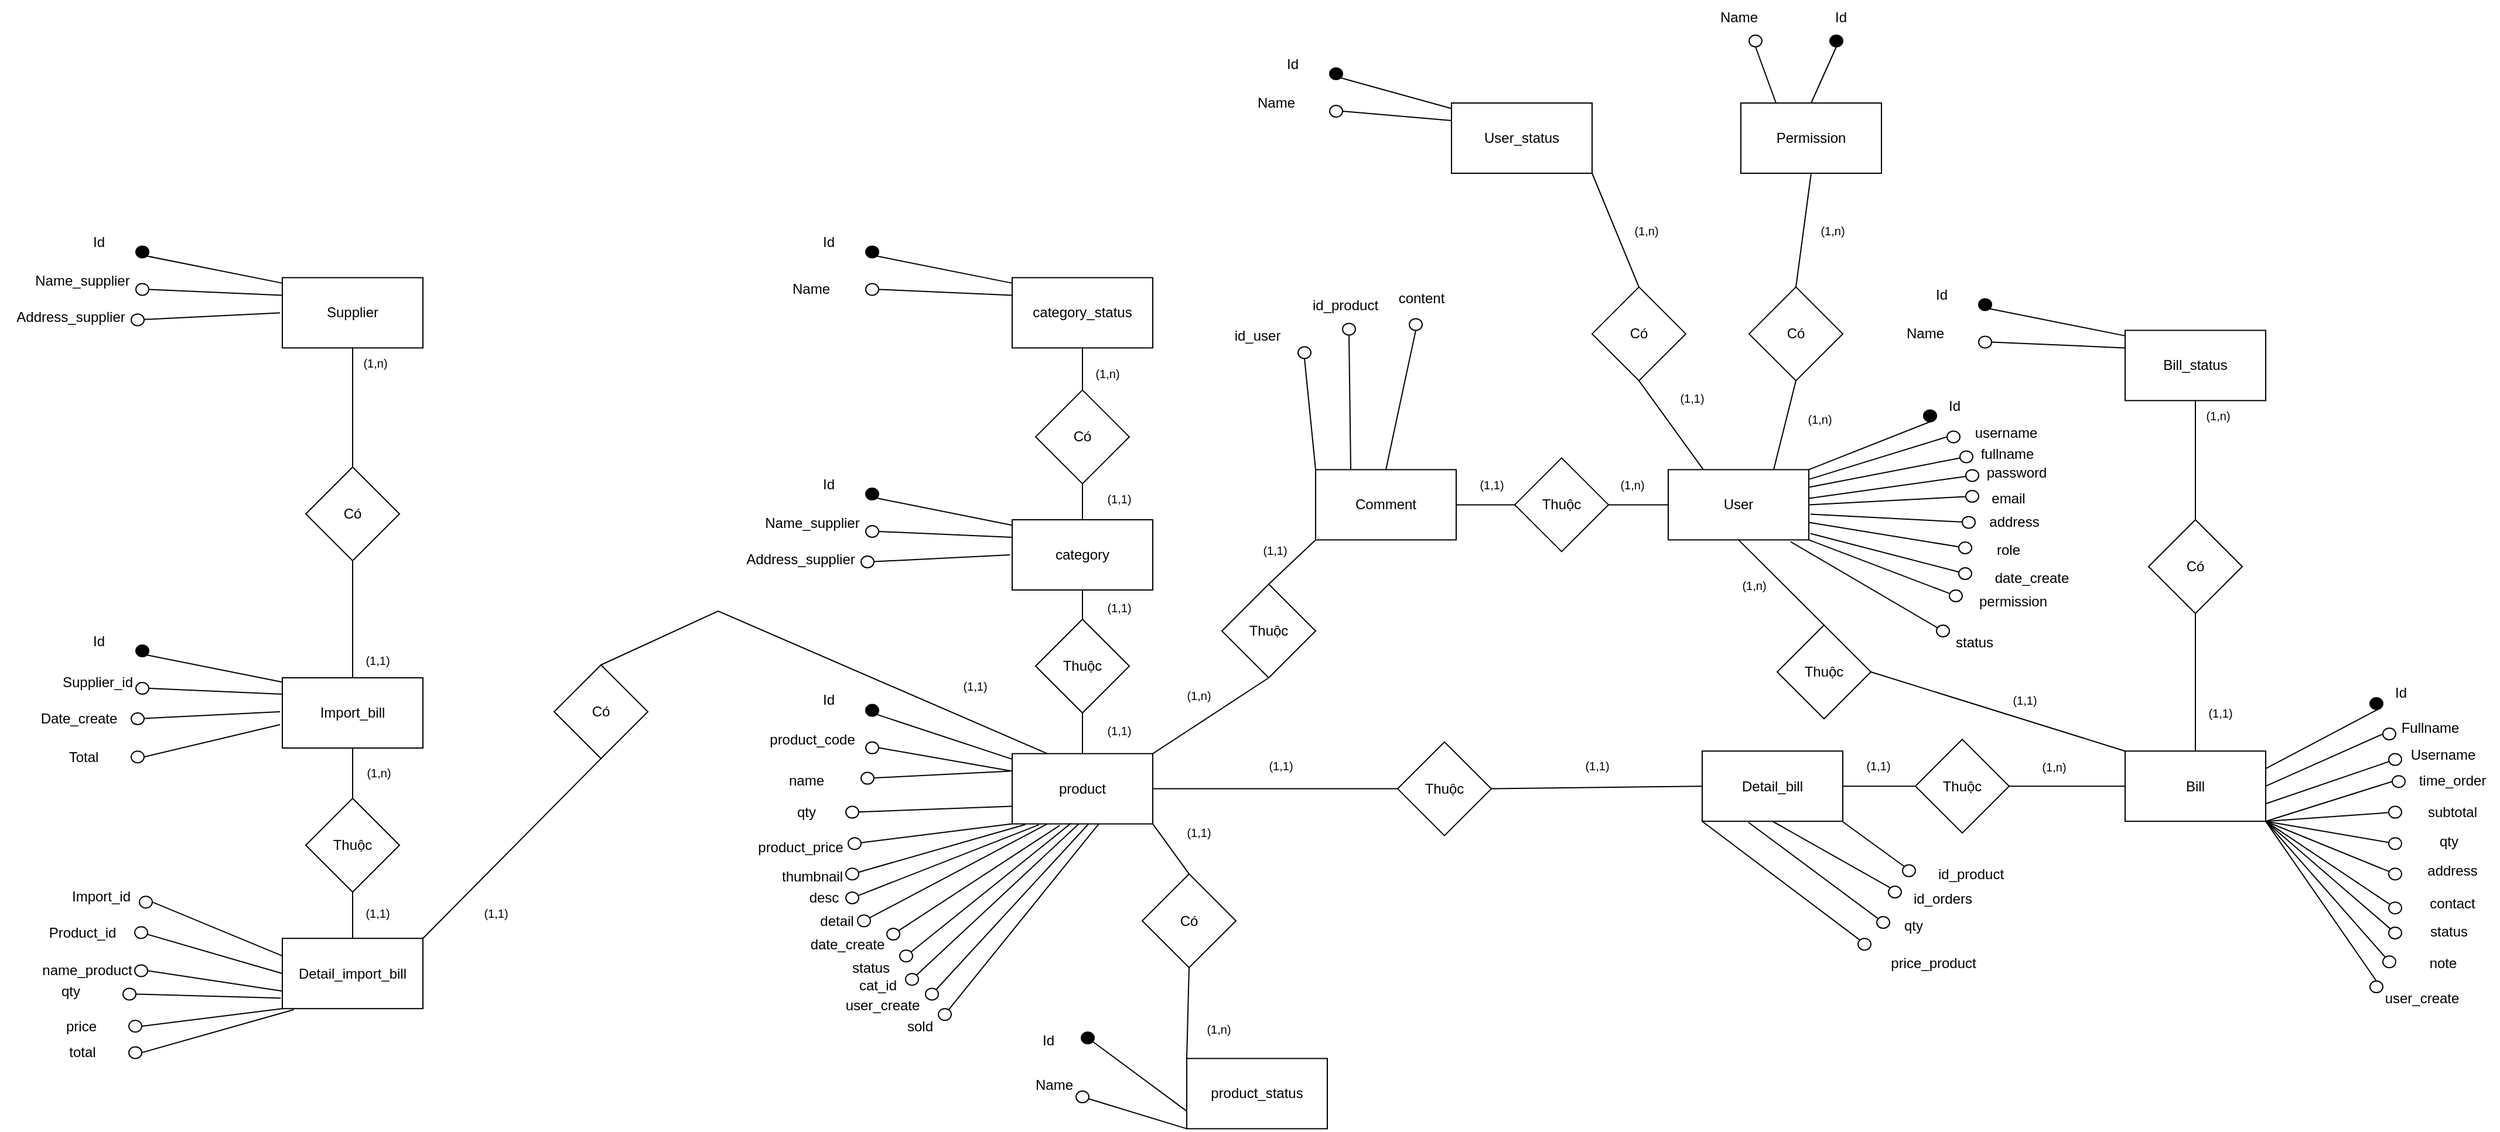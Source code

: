 <mxfile version="20.5.3" type="device"><diagram id="0g6-LnRlUN6sLg7ut3lV" name="Trang-1"><mxGraphModel dx="3307" dy="2523" grid="1" gridSize="10" guides="1" tooltips="1" connect="1" arrows="1" fold="1" page="1" pageScale="1" pageWidth="827" pageHeight="1169" math="0" shadow="0"><root><mxCell id="0"/><mxCell id="1" parent="0"/><mxCell id="4839D7ZxGbLYzY2Pz7VD-1" value="Supplier" style="rounded=0;whiteSpace=wrap;html=1;" parent="1" vertex="1"><mxGeometry x="48" y="-34.8" width="120" height="60" as="geometry"/></mxCell><mxCell id="4839D7ZxGbLYzY2Pz7VD-4" value="" style="ellipse;whiteSpace=wrap;html=1;align=center;fontStyle=4;fillColor=#000000;" parent="1" vertex="1"><mxGeometry x="-77" y="-61.8" width="11" height="10" as="geometry"/></mxCell><mxCell id="4839D7ZxGbLYzY2Pz7VD-5" value="" style="endArrow=none;html=1;rounded=0;entryX=1;entryY=1;entryDx=0;entryDy=0;exitX=-0.002;exitY=0.077;exitDx=0;exitDy=0;exitPerimeter=0;" parent="1" source="4839D7ZxGbLYzY2Pz7VD-1" target="4839D7ZxGbLYzY2Pz7VD-4" edge="1"><mxGeometry width="50" height="50" relative="1" as="geometry"><mxPoint x="46" y="-18.8" as="sourcePoint"/><mxPoint x="-66" y="6.2" as="targetPoint"/></mxGeometry></mxCell><mxCell id="4839D7ZxGbLYzY2Pz7VD-6" value="" style="ellipse;whiteSpace=wrap;html=1;align=center;fontStyle=4;fillColor=#FFFFFF;" parent="1" vertex="1"><mxGeometry x="-77" y="-29.8" width="11" height="10" as="geometry"/></mxCell><mxCell id="4839D7ZxGbLYzY2Pz7VD-7" value="" style="endArrow=none;html=1;rounded=0;entryX=1;entryY=0.5;entryDx=0;entryDy=0;exitX=0;exitY=0.25;exitDx=0;exitDy=0;" parent="1" source="4839D7ZxGbLYzY2Pz7VD-1" target="4839D7ZxGbLYzY2Pz7VD-6" edge="1"><mxGeometry width="50" height="50" relative="1" as="geometry"><mxPoint x="56" y="2.2" as="sourcePoint"/><mxPoint x="-42" y="-24.8" as="targetPoint"/></mxGeometry></mxCell><mxCell id="4839D7ZxGbLYzY2Pz7VD-8" value="Id" style="text;html=1;align=center;verticalAlign=middle;resizable=0;points=[];autosize=1;strokeColor=none;fillColor=none;" parent="1" vertex="1"><mxGeometry x="-124" y="-79.8" width="30" height="30" as="geometry"/></mxCell><mxCell id="4839D7ZxGbLYzY2Pz7VD-9" value="Name_supplier" style="text;html=1;align=center;verticalAlign=middle;resizable=0;points=[];autosize=1;strokeColor=none;fillColor=none;" parent="1" vertex="1"><mxGeometry x="-173" y="-46.8" width="100" height="30" as="geometry"/></mxCell><mxCell id="4839D7ZxGbLYzY2Pz7VD-10" value="Address_supplier" style="text;html=1;align=center;verticalAlign=middle;resizable=0;points=[];autosize=1;strokeColor=none;fillColor=none;" parent="1" vertex="1"><mxGeometry x="-193" y="-15.8" width="120" height="30" as="geometry"/></mxCell><mxCell id="4839D7ZxGbLYzY2Pz7VD-13" value="" style="endArrow=none;html=1;rounded=0;exitX=0;exitY=0.75;exitDx=0;exitDy=0;startArrow=none;" parent="1" source="4839D7ZxGbLYzY2Pz7VD-14" edge="1"><mxGeometry width="50" height="50" relative="1" as="geometry"><mxPoint x="58" y="5.2" as="sourcePoint"/><mxPoint x="-75.0" y="-2.8" as="targetPoint"/></mxGeometry></mxCell><mxCell id="4839D7ZxGbLYzY2Pz7VD-14" value="" style="ellipse;whiteSpace=wrap;html=1;align=center;fontStyle=4;fillColor=#FFFFFF;" parent="1" vertex="1"><mxGeometry x="-81" y="-3.8" width="11" height="10" as="geometry"/></mxCell><mxCell id="4839D7ZxGbLYzY2Pz7VD-15" value="" style="endArrow=none;html=1;rounded=0;" parent="1" target="4839D7ZxGbLYzY2Pz7VD-14" edge="1"><mxGeometry width="50" height="50" relative="1" as="geometry"><mxPoint x="46" y="-4.8" as="sourcePoint"/><mxPoint x="-75" y="-2.8" as="targetPoint"/></mxGeometry></mxCell><mxCell id="4839D7ZxGbLYzY2Pz7VD-23" value="Có" style="rhombus;whiteSpace=wrap;html=1;" parent="1" vertex="1"><mxGeometry x="68" y="127" width="80" height="80" as="geometry"/></mxCell><mxCell id="4839D7ZxGbLYzY2Pz7VD-24" value="" style="endArrow=none;html=1;rounded=0;entryX=0.5;entryY=1;entryDx=0;entryDy=0;exitX=0.5;exitY=0;exitDx=0;exitDy=0;" parent="1" source="4839D7ZxGbLYzY2Pz7VD-23" target="4839D7ZxGbLYzY2Pz7VD-1" edge="1"><mxGeometry width="50" height="50" relative="1" as="geometry"><mxPoint x="162" y="116" as="sourcePoint"/><mxPoint x="212" y="66" as="targetPoint"/></mxGeometry></mxCell><mxCell id="4839D7ZxGbLYzY2Pz7VD-25" value="" style="endArrow=none;html=1;rounded=0;exitX=0.5;exitY=0;exitDx=0;exitDy=0;entryX=0.5;entryY=1;entryDx=0;entryDy=0;" parent="1" source="4839D7ZxGbLYzY2Pz7VD-28" target="4839D7ZxGbLYzY2Pz7VD-23" edge="1"><mxGeometry width="50" height="50" relative="1" as="geometry"><mxPoint x="111" y="195" as="sourcePoint"/><mxPoint x="111.05" y="178" as="targetPoint"/></mxGeometry></mxCell><mxCell id="4839D7ZxGbLYzY2Pz7VD-26" value="&lt;font style=&quot;font-size: 10px;&quot;&gt;(1,n)&lt;/font&gt;" style="text;html=1;align=center;verticalAlign=middle;resizable=0;points=[];autosize=1;strokeColor=none;fillColor=none;" parent="1" vertex="1"><mxGeometry x="107" y="25.2" width="39" height="26" as="geometry"/></mxCell><mxCell id="4839D7ZxGbLYzY2Pz7VD-28" value="Import_bill" style="rounded=0;whiteSpace=wrap;html=1;" parent="1" vertex="1"><mxGeometry x="48" y="307" width="120" height="60" as="geometry"/></mxCell><mxCell id="4839D7ZxGbLYzY2Pz7VD-34" value="&lt;font style=&quot;font-size: 10px;&quot;&gt;(1,1)&lt;/font&gt;" style="text;html=1;align=center;verticalAlign=middle;resizable=0;points=[];autosize=1;strokeColor=none;fillColor=none;" parent="1" vertex="1"><mxGeometry x="109" y="279" width="39" height="26" as="geometry"/></mxCell><mxCell id="4839D7ZxGbLYzY2Pz7VD-57" value="" style="ellipse;whiteSpace=wrap;html=1;align=center;fontStyle=4;fillColor=#000000;" parent="1" vertex="1"><mxGeometry x="-77" y="279" width="11" height="10" as="geometry"/></mxCell><mxCell id="4839D7ZxGbLYzY2Pz7VD-58" value="" style="endArrow=none;html=1;rounded=0;entryX=1;entryY=1;entryDx=0;entryDy=0;exitX=-0.002;exitY=0.077;exitDx=0;exitDy=0;exitPerimeter=0;" parent="1" target="4839D7ZxGbLYzY2Pz7VD-57" edge="1"><mxGeometry width="50" height="50" relative="1" as="geometry"><mxPoint x="47.76" y="310.62" as="sourcePoint"/><mxPoint x="-66" y="347" as="targetPoint"/></mxGeometry></mxCell><mxCell id="4839D7ZxGbLYzY2Pz7VD-59" value="" style="ellipse;whiteSpace=wrap;html=1;align=center;fontStyle=4;fillColor=#FFFFFF;" parent="1" vertex="1"><mxGeometry x="-77" y="311" width="11" height="10" as="geometry"/></mxCell><mxCell id="4839D7ZxGbLYzY2Pz7VD-60" value="" style="endArrow=none;html=1;rounded=0;entryX=1;entryY=0.5;entryDx=0;entryDy=0;exitX=0;exitY=0.25;exitDx=0;exitDy=0;" parent="1" target="4839D7ZxGbLYzY2Pz7VD-59" edge="1"><mxGeometry width="50" height="50" relative="1" as="geometry"><mxPoint x="48.0" y="321.0" as="sourcePoint"/><mxPoint x="-42" y="316" as="targetPoint"/></mxGeometry></mxCell><mxCell id="4839D7ZxGbLYzY2Pz7VD-61" value="Id" style="text;html=1;align=center;verticalAlign=middle;resizable=0;points=[];autosize=1;strokeColor=none;fillColor=none;" parent="1" vertex="1"><mxGeometry x="-124" y="261" width="30" height="30" as="geometry"/></mxCell><mxCell id="4839D7ZxGbLYzY2Pz7VD-62" value="Supplier_id" style="text;html=1;align=center;verticalAlign=middle;resizable=0;points=[];autosize=1;strokeColor=none;fillColor=none;" parent="1" vertex="1"><mxGeometry x="-150" y="296" width="80" height="30" as="geometry"/></mxCell><mxCell id="4839D7ZxGbLYzY2Pz7VD-63" value="Date_create" style="text;html=1;align=center;verticalAlign=middle;resizable=0;points=[];autosize=1;strokeColor=none;fillColor=none;" parent="1" vertex="1"><mxGeometry x="-171" y="327" width="90" height="30" as="geometry"/></mxCell><mxCell id="4839D7ZxGbLYzY2Pz7VD-64" value="Total" style="text;html=1;align=center;verticalAlign=middle;resizable=0;points=[];autosize=1;strokeColor=none;fillColor=none;" parent="1" vertex="1"><mxGeometry x="-147" y="359.6" width="50" height="30" as="geometry"/></mxCell><mxCell id="4839D7ZxGbLYzY2Pz7VD-65" value="" style="endArrow=none;html=1;rounded=0;exitX=0;exitY=0.75;exitDx=0;exitDy=0;startArrow=none;" parent="1" source="4839D7ZxGbLYzY2Pz7VD-66" edge="1"><mxGeometry width="50" height="50" relative="1" as="geometry"><mxPoint x="58" y="346" as="sourcePoint"/><mxPoint x="-75" y="338" as="targetPoint"/></mxGeometry></mxCell><mxCell id="4839D7ZxGbLYzY2Pz7VD-66" value="" style="ellipse;whiteSpace=wrap;html=1;align=center;fontStyle=4;fillColor=#FFFFFF;" parent="1" vertex="1"><mxGeometry x="-81" y="337" width="11" height="10" as="geometry"/></mxCell><mxCell id="4839D7ZxGbLYzY2Pz7VD-67" value="" style="endArrow=none;html=1;rounded=0;" parent="1" target="4839D7ZxGbLYzY2Pz7VD-66" edge="1"><mxGeometry width="50" height="50" relative="1" as="geometry"><mxPoint x="46" y="336.0" as="sourcePoint"/><mxPoint x="-75" y="338" as="targetPoint"/></mxGeometry></mxCell><mxCell id="4839D7ZxGbLYzY2Pz7VD-68" value="" style="ellipse;whiteSpace=wrap;html=1;align=center;fontStyle=4;fillColor=#FFFFFF;" parent="1" vertex="1"><mxGeometry x="-81" y="369.6" width="11" height="10" as="geometry"/></mxCell><mxCell id="4839D7ZxGbLYzY2Pz7VD-69" value="" style="endArrow=none;html=1;rounded=0;entryX=1;entryY=0.5;entryDx=0;entryDy=0;" parent="1" target="4839D7ZxGbLYzY2Pz7VD-68" edge="1"><mxGeometry width="50" height="50" relative="1" as="geometry"><mxPoint x="46" y="347" as="sourcePoint"/><mxPoint x="-62.0" y="382.602" as="targetPoint"/></mxGeometry></mxCell><mxCell id="4839D7ZxGbLYzY2Pz7VD-131" value="Detail_import_bill" style="rounded=0;whiteSpace=wrap;html=1;" parent="1" vertex="1"><mxGeometry x="48" y="529.6" width="120" height="60" as="geometry"/></mxCell><mxCell id="4839D7ZxGbLYzY2Pz7VD-135" value="" style="ellipse;whiteSpace=wrap;html=1;align=center;fontStyle=4;fillColor=#FFFFFF;" parent="1" vertex="1"><mxGeometry x="-74" y="493.6" width="11" height="10" as="geometry"/></mxCell><mxCell id="4839D7ZxGbLYzY2Pz7VD-136" value="" style="endArrow=none;html=1;rounded=0;entryX=1;entryY=0.5;entryDx=0;entryDy=0;exitX=0;exitY=0.25;exitDx=0;exitDy=0;" parent="1" source="4839D7ZxGbLYzY2Pz7VD-131" target="4839D7ZxGbLYzY2Pz7VD-135" edge="1"><mxGeometry width="50" height="50" relative="1" as="geometry"><mxPoint x="51.0" y="503.6" as="sourcePoint"/><mxPoint x="-39" y="498.6" as="targetPoint"/></mxGeometry></mxCell><mxCell id="4839D7ZxGbLYzY2Pz7VD-138" value="Import_id" style="text;html=1;align=center;verticalAlign=middle;resizable=0;points=[];autosize=1;strokeColor=none;fillColor=none;" parent="1" vertex="1"><mxGeometry x="-142" y="478.6" width="70" height="30" as="geometry"/></mxCell><mxCell id="4839D7ZxGbLYzY2Pz7VD-139" value="Product_id" style="text;html=1;align=center;verticalAlign=middle;resizable=0;points=[];autosize=1;strokeColor=none;fillColor=none;" parent="1" vertex="1"><mxGeometry x="-163" y="509.6" width="80" height="30" as="geometry"/></mxCell><mxCell id="4839D7ZxGbLYzY2Pz7VD-140" value="name_product" style="text;html=1;align=center;verticalAlign=middle;resizable=0;points=[];autosize=1;strokeColor=none;fillColor=none;" parent="1" vertex="1"><mxGeometry x="-169" y="542.2" width="100" height="30" as="geometry"/></mxCell><mxCell id="4839D7ZxGbLYzY2Pz7VD-141" value="" style="endArrow=none;html=1;rounded=0;exitX=0;exitY=0.75;exitDx=0;exitDy=0;startArrow=none;" parent="1" source="4839D7ZxGbLYzY2Pz7VD-142" edge="1"><mxGeometry width="50" height="50" relative="1" as="geometry"><mxPoint x="61" y="528.6" as="sourcePoint"/><mxPoint x="-72" y="520.6" as="targetPoint"/></mxGeometry></mxCell><mxCell id="4839D7ZxGbLYzY2Pz7VD-142" value="" style="ellipse;whiteSpace=wrap;html=1;align=center;fontStyle=4;fillColor=#FFFFFF;" parent="1" vertex="1"><mxGeometry x="-78" y="519.6" width="11" height="10" as="geometry"/></mxCell><mxCell id="4839D7ZxGbLYzY2Pz7VD-143" value="" style="endArrow=none;html=1;rounded=0;exitX=0;exitY=0.5;exitDx=0;exitDy=0;" parent="1" source="4839D7ZxGbLYzY2Pz7VD-131" target="4839D7ZxGbLYzY2Pz7VD-142" edge="1"><mxGeometry width="50" height="50" relative="1" as="geometry"><mxPoint x="49" y="518.6" as="sourcePoint"/><mxPoint x="-72" y="520.6" as="targetPoint"/></mxGeometry></mxCell><mxCell id="4839D7ZxGbLYzY2Pz7VD-144" value="" style="ellipse;whiteSpace=wrap;html=1;align=center;fontStyle=4;fillColor=#FFFFFF;" parent="1" vertex="1"><mxGeometry x="-78" y="552.2" width="11" height="10" as="geometry"/></mxCell><mxCell id="4839D7ZxGbLYzY2Pz7VD-145" value="" style="endArrow=none;html=1;rounded=0;entryX=1;entryY=0.5;entryDx=0;entryDy=0;exitX=0;exitY=0.75;exitDx=0;exitDy=0;" parent="1" source="4839D7ZxGbLYzY2Pz7VD-131" target="4839D7ZxGbLYzY2Pz7VD-144" edge="1"><mxGeometry width="50" height="50" relative="1" as="geometry"><mxPoint x="49" y="529.6" as="sourcePoint"/><mxPoint x="-59.0" y="565.202" as="targetPoint"/></mxGeometry></mxCell><mxCell id="rq8OagJioBkURWFG0G3X-1" value="Thuộc" style="rhombus;whiteSpace=wrap;html=1;" parent="1" vertex="1"><mxGeometry x="68" y="410" width="80" height="80" as="geometry"/></mxCell><mxCell id="rq8OagJioBkURWFG0G3X-2" value="" style="endArrow=none;html=1;rounded=0;exitX=0.5;exitY=0;exitDx=0;exitDy=0;entryX=0.5;entryY=1;entryDx=0;entryDy=0;" parent="1" source="rq8OagJioBkURWFG0G3X-1" target="4839D7ZxGbLYzY2Pz7VD-28" edge="1"><mxGeometry width="50" height="50" relative="1" as="geometry"><mxPoint x="307" y="347" as="sourcePoint"/><mxPoint x="178" y="347" as="targetPoint"/></mxGeometry></mxCell><mxCell id="rq8OagJioBkURWFG0G3X-3" value="" style="endArrow=none;html=1;rounded=0;exitX=0.5;exitY=0;exitDx=0;exitDy=0;entryX=0.5;entryY=1;entryDx=0;entryDy=0;" parent="1" source="4839D7ZxGbLYzY2Pz7VD-131" target="rq8OagJioBkURWFG0G3X-1" edge="1"><mxGeometry width="50" height="50" relative="1" as="geometry"><mxPoint x="317" y="357" as="sourcePoint"/><mxPoint x="188" y="357" as="targetPoint"/></mxGeometry></mxCell><mxCell id="rq8OagJioBkURWFG0G3X-4" value="&lt;font style=&quot;font-size: 10px;&quot;&gt;(1,1)&lt;/font&gt;" style="text;html=1;align=center;verticalAlign=middle;resizable=0;points=[];autosize=1;strokeColor=none;fillColor=none;" parent="1" vertex="1"><mxGeometry x="109" y="495" width="39" height="26" as="geometry"/></mxCell><mxCell id="rq8OagJioBkURWFG0G3X-5" value="&lt;font style=&quot;font-size: 10px;&quot;&gt;(1,n)&lt;/font&gt;" style="text;html=1;align=center;verticalAlign=middle;resizable=0;points=[];autosize=1;strokeColor=none;fillColor=none;" parent="1" vertex="1"><mxGeometry x="110" y="374.6" width="39" height="26" as="geometry"/></mxCell><mxCell id="rq8OagJioBkURWFG0G3X-6" value="category_status" style="rounded=0;whiteSpace=wrap;html=1;" parent="1" vertex="1"><mxGeometry x="671" y="-34.8" width="120" height="60" as="geometry"/></mxCell><mxCell id="rq8OagJioBkURWFG0G3X-7" value="" style="ellipse;whiteSpace=wrap;html=1;align=center;fontStyle=4;fillColor=#000000;" parent="1" vertex="1"><mxGeometry x="546" y="-61.8" width="11" height="10" as="geometry"/></mxCell><mxCell id="rq8OagJioBkURWFG0G3X-8" value="" style="endArrow=none;html=1;rounded=0;entryX=1;entryY=1;entryDx=0;entryDy=0;exitX=-0.002;exitY=0.077;exitDx=0;exitDy=0;exitPerimeter=0;" parent="1" source="rq8OagJioBkURWFG0G3X-6" target="rq8OagJioBkURWFG0G3X-7" edge="1"><mxGeometry width="50" height="50" relative="1" as="geometry"><mxPoint x="669" y="-18.8" as="sourcePoint"/><mxPoint x="557" y="6.2" as="targetPoint"/></mxGeometry></mxCell><mxCell id="rq8OagJioBkURWFG0G3X-9" value="" style="ellipse;whiteSpace=wrap;html=1;align=center;fontStyle=4;fillColor=#FFFFFF;" parent="1" vertex="1"><mxGeometry x="546" y="-29.8" width="11" height="10" as="geometry"/></mxCell><mxCell id="rq8OagJioBkURWFG0G3X-10" value="" style="endArrow=none;html=1;rounded=0;entryX=1;entryY=0.5;entryDx=0;entryDy=0;exitX=0;exitY=0.25;exitDx=0;exitDy=0;" parent="1" source="rq8OagJioBkURWFG0G3X-6" target="rq8OagJioBkURWFG0G3X-9" edge="1"><mxGeometry width="50" height="50" relative="1" as="geometry"><mxPoint x="679" y="2.2" as="sourcePoint"/><mxPoint x="581" y="-24.8" as="targetPoint"/></mxGeometry></mxCell><mxCell id="rq8OagJioBkURWFG0G3X-11" value="Id" style="text;html=1;align=center;verticalAlign=middle;resizable=0;points=[];autosize=1;strokeColor=none;fillColor=none;" parent="1" vertex="1"><mxGeometry x="499" y="-79.8" width="30" height="30" as="geometry"/></mxCell><mxCell id="rq8OagJioBkURWFG0G3X-12" value="Name" style="text;html=1;align=center;verticalAlign=middle;resizable=0;points=[];autosize=1;strokeColor=none;fillColor=none;" parent="1" vertex="1"><mxGeometry x="469" y="-39.8" width="60" height="30" as="geometry"/></mxCell><mxCell id="rq8OagJioBkURWFG0G3X-18" value="category" style="rounded=0;whiteSpace=wrap;html=1;" parent="1" vertex="1"><mxGeometry x="671" y="172" width="120" height="60" as="geometry"/></mxCell><mxCell id="rq8OagJioBkURWFG0G3X-19" value="" style="ellipse;whiteSpace=wrap;html=1;align=center;fontStyle=4;fillColor=#000000;" parent="1" vertex="1"><mxGeometry x="546" y="145" width="11" height="10" as="geometry"/></mxCell><mxCell id="rq8OagJioBkURWFG0G3X-20" value="" style="endArrow=none;html=1;rounded=0;entryX=1;entryY=1;entryDx=0;entryDy=0;exitX=-0.002;exitY=0.077;exitDx=0;exitDy=0;exitPerimeter=0;" parent="1" source="rq8OagJioBkURWFG0G3X-18" target="rq8OagJioBkURWFG0G3X-19" edge="1"><mxGeometry width="50" height="50" relative="1" as="geometry"><mxPoint x="669" y="188" as="sourcePoint"/><mxPoint x="557" y="213" as="targetPoint"/></mxGeometry></mxCell><mxCell id="rq8OagJioBkURWFG0G3X-21" value="" style="ellipse;whiteSpace=wrap;html=1;align=center;fontStyle=4;fillColor=#FFFFFF;" parent="1" vertex="1"><mxGeometry x="546" y="177" width="11" height="10" as="geometry"/></mxCell><mxCell id="rq8OagJioBkURWFG0G3X-22" value="" style="endArrow=none;html=1;rounded=0;entryX=1;entryY=0.5;entryDx=0;entryDy=0;exitX=0;exitY=0.25;exitDx=0;exitDy=0;" parent="1" source="rq8OagJioBkURWFG0G3X-18" target="rq8OagJioBkURWFG0G3X-21" edge="1"><mxGeometry width="50" height="50" relative="1" as="geometry"><mxPoint x="679" y="209" as="sourcePoint"/><mxPoint x="581" y="182" as="targetPoint"/></mxGeometry></mxCell><mxCell id="rq8OagJioBkURWFG0G3X-23" value="Id" style="text;html=1;align=center;verticalAlign=middle;resizable=0;points=[];autosize=1;strokeColor=none;fillColor=none;" parent="1" vertex="1"><mxGeometry x="499" y="127.0" width="30" height="30" as="geometry"/></mxCell><mxCell id="rq8OagJioBkURWFG0G3X-24" value="Name_supplier" style="text;html=1;align=center;verticalAlign=middle;resizable=0;points=[];autosize=1;strokeColor=none;fillColor=none;" parent="1" vertex="1"><mxGeometry x="450" y="160" width="100" height="30" as="geometry"/></mxCell><mxCell id="rq8OagJioBkURWFG0G3X-25" value="Address_supplier" style="text;html=1;align=center;verticalAlign=middle;resizable=0;points=[];autosize=1;strokeColor=none;fillColor=none;" parent="1" vertex="1"><mxGeometry x="430" y="191" width="120" height="30" as="geometry"/></mxCell><mxCell id="rq8OagJioBkURWFG0G3X-26" value="" style="endArrow=none;html=1;rounded=0;exitX=0;exitY=0.75;exitDx=0;exitDy=0;startArrow=none;" parent="1" source="rq8OagJioBkURWFG0G3X-27" edge="1"><mxGeometry width="50" height="50" relative="1" as="geometry"><mxPoint x="681" y="212" as="sourcePoint"/><mxPoint x="548.0" y="204" as="targetPoint"/></mxGeometry></mxCell><mxCell id="rq8OagJioBkURWFG0G3X-27" value="" style="ellipse;whiteSpace=wrap;html=1;align=center;fontStyle=4;fillColor=#FFFFFF;" parent="1" vertex="1"><mxGeometry x="542" y="203" width="11" height="10" as="geometry"/></mxCell><mxCell id="rq8OagJioBkURWFG0G3X-28" value="" style="endArrow=none;html=1;rounded=0;" parent="1" target="rq8OagJioBkURWFG0G3X-27" edge="1"><mxGeometry width="50" height="50" relative="1" as="geometry"><mxPoint x="669" y="202" as="sourcePoint"/><mxPoint x="548" y="204" as="targetPoint"/></mxGeometry></mxCell><mxCell id="rq8OagJioBkURWFG0G3X-30" value="Có" style="rhombus;whiteSpace=wrap;html=1;" parent="1" vertex="1"><mxGeometry x="691" y="61.2" width="80" height="80" as="geometry"/></mxCell><mxCell id="rq8OagJioBkURWFG0G3X-32" value="" style="endArrow=none;html=1;rounded=0;entryX=0.5;entryY=1;entryDx=0;entryDy=0;exitX=0.5;exitY=0;exitDx=0;exitDy=0;" parent="1" source="rq8OagJioBkURWFG0G3X-30" target="rq8OagJioBkURWFG0G3X-6" edge="1"><mxGeometry width="50" height="50" relative="1" as="geometry"><mxPoint x="640" y="100" as="sourcePoint"/><mxPoint x="640" y="60" as="targetPoint"/></mxGeometry></mxCell><mxCell id="rq8OagJioBkURWFG0G3X-33" value="" style="endArrow=none;html=1;rounded=0;entryX=0.5;entryY=1;entryDx=0;entryDy=0;exitX=0.5;exitY=0;exitDx=0;exitDy=0;" parent="1" source="rq8OagJioBkURWFG0G3X-18" target="rq8OagJioBkURWFG0G3X-30" edge="1"><mxGeometry width="50" height="50" relative="1" as="geometry"><mxPoint x="741" y="71.2" as="sourcePoint"/><mxPoint x="741" y="35.2" as="targetPoint"/></mxGeometry></mxCell><mxCell id="rq8OagJioBkURWFG0G3X-34" value="&lt;font style=&quot;font-size: 10px;&quot;&gt;(1,n)&lt;/font&gt;" style="text;html=1;align=center;verticalAlign=middle;resizable=0;points=[];autosize=1;strokeColor=none;fillColor=none;" parent="1" vertex="1"><mxGeometry x="732" y="34.2" width="39" height="26" as="geometry"/></mxCell><mxCell id="rq8OagJioBkURWFG0G3X-36" value="&lt;span style=&quot;font-size: 10px;&quot;&gt;(1,1)&lt;/span&gt;" style="text;html=1;align=center;verticalAlign=middle;resizable=0;points=[];autosize=1;strokeColor=none;fillColor=none;" parent="1" vertex="1"><mxGeometry x="742" y="139.2" width="40" height="30" as="geometry"/></mxCell><mxCell id="rq8OagJioBkURWFG0G3X-37" value="product" style="rounded=0;whiteSpace=wrap;html=1;" parent="1" vertex="1"><mxGeometry x="671" y="371.8" width="120" height="60" as="geometry"/></mxCell><mxCell id="rq8OagJioBkURWFG0G3X-38" value="" style="ellipse;whiteSpace=wrap;html=1;align=center;fontStyle=4;fillColor=#000000;" parent="1" vertex="1"><mxGeometry x="546" y="329.8" width="11" height="10" as="geometry"/></mxCell><mxCell id="rq8OagJioBkURWFG0G3X-39" value="" style="endArrow=none;html=1;rounded=0;entryX=1;entryY=1;entryDx=0;entryDy=0;exitX=-0.002;exitY=0.077;exitDx=0;exitDy=0;exitPerimeter=0;" parent="1" source="rq8OagJioBkURWFG0G3X-37" target="rq8OagJioBkURWFG0G3X-38" edge="1"><mxGeometry width="50" height="50" relative="1" as="geometry"><mxPoint x="669" y="372.8" as="sourcePoint"/><mxPoint x="557" y="397.8" as="targetPoint"/></mxGeometry></mxCell><mxCell id="rq8OagJioBkURWFG0G3X-40" value="" style="ellipse;whiteSpace=wrap;html=1;align=center;fontStyle=4;fillColor=#FFFFFF;" parent="1" vertex="1"><mxGeometry x="546" y="361.8" width="11" height="10" as="geometry"/></mxCell><mxCell id="rq8OagJioBkURWFG0G3X-41" value="" style="endArrow=none;html=1;rounded=0;entryX=1;entryY=0.5;entryDx=0;entryDy=0;exitX=0;exitY=0.25;exitDx=0;exitDy=0;" parent="1" source="rq8OagJioBkURWFG0G3X-37" target="rq8OagJioBkURWFG0G3X-40" edge="1"><mxGeometry width="50" height="50" relative="1" as="geometry"><mxPoint x="679" y="393.8" as="sourcePoint"/><mxPoint x="581" y="366.8" as="targetPoint"/></mxGeometry></mxCell><mxCell id="rq8OagJioBkURWFG0G3X-42" value="product_code" style="text;html=1;align=center;verticalAlign=middle;resizable=0;points=[];autosize=1;strokeColor=none;fillColor=none;" parent="1" vertex="1"><mxGeometry x="450" y="344.8" width="100" height="30" as="geometry"/></mxCell><mxCell id="rq8OagJioBkURWFG0G3X-43" value="name" style="text;html=1;align=center;verticalAlign=middle;resizable=0;points=[];autosize=1;strokeColor=none;fillColor=none;" parent="1" vertex="1"><mxGeometry x="470" y="380" width="50" height="30" as="geometry"/></mxCell><mxCell id="rq8OagJioBkURWFG0G3X-44" value="" style="endArrow=none;html=1;rounded=0;exitX=0;exitY=0.75;exitDx=0;exitDy=0;startArrow=none;" parent="1" source="rq8OagJioBkURWFG0G3X-45" edge="1"><mxGeometry width="50" height="50" relative="1" as="geometry"><mxPoint x="681" y="396.8" as="sourcePoint"/><mxPoint x="548" y="388.8" as="targetPoint"/></mxGeometry></mxCell><mxCell id="rq8OagJioBkURWFG0G3X-45" value="" style="ellipse;whiteSpace=wrap;html=1;align=center;fontStyle=4;fillColor=#FFFFFF;" parent="1" vertex="1"><mxGeometry x="542" y="387.8" width="11" height="10" as="geometry"/></mxCell><mxCell id="rq8OagJioBkURWFG0G3X-46" value="" style="endArrow=none;html=1;rounded=0;" parent="1" target="rq8OagJioBkURWFG0G3X-45" edge="1"><mxGeometry width="50" height="50" relative="1" as="geometry"><mxPoint x="669" y="386.8" as="sourcePoint"/><mxPoint x="548" y="388.8" as="targetPoint"/></mxGeometry></mxCell><mxCell id="rq8OagJioBkURWFG0G3X-48" value="Id" style="text;html=1;align=center;verticalAlign=middle;resizable=0;points=[];autosize=1;strokeColor=none;fillColor=none;" parent="1" vertex="1"><mxGeometry x="499" y="311" width="30" height="30" as="geometry"/></mxCell><mxCell id="rq8OagJioBkURWFG0G3X-50" value="" style="ellipse;whiteSpace=wrap;html=1;align=center;fontStyle=4;fillColor=#FFFFFF;" parent="1" vertex="1"><mxGeometry x="529" y="416.8" width="11" height="10" as="geometry"/></mxCell><mxCell id="rq8OagJioBkURWFG0G3X-51" value="" style="endArrow=none;html=1;rounded=0;exitX=0;exitY=0.75;exitDx=0;exitDy=0;" parent="1" source="rq8OagJioBkURWFG0G3X-37" target="rq8OagJioBkURWFG0G3X-50" edge="1"><mxGeometry width="50" height="50" relative="1" as="geometry"><mxPoint x="679" y="396.8" as="sourcePoint"/><mxPoint x="558" y="398.8" as="targetPoint"/></mxGeometry></mxCell><mxCell id="rq8OagJioBkURWFG0G3X-53" value="" style="ellipse;whiteSpace=wrap;html=1;align=center;fontStyle=4;fillColor=#FFFFFF;" parent="1" vertex="1"><mxGeometry x="531" y="443.6" width="11" height="10" as="geometry"/></mxCell><mxCell id="rq8OagJioBkURWFG0G3X-54" value="" style="endArrow=none;html=1;rounded=0;exitX=0;exitY=1;exitDx=0;exitDy=0;" parent="1" source="rq8OagJioBkURWFG0G3X-37" target="rq8OagJioBkURWFG0G3X-53" edge="1"><mxGeometry width="50" height="50" relative="1" as="geometry"><mxPoint x="689" y="406.8" as="sourcePoint"/><mxPoint x="568" y="408.8" as="targetPoint"/></mxGeometry></mxCell><mxCell id="rq8OagJioBkURWFG0G3X-55" value="" style="ellipse;whiteSpace=wrap;html=1;align=center;fontStyle=4;fillColor=#FFFFFF;" parent="1" vertex="1"><mxGeometry x="529" y="469.6" width="11" height="10" as="geometry"/></mxCell><mxCell id="rq8OagJioBkURWFG0G3X-56" value="" style="endArrow=none;html=1;rounded=0;exitX=0.093;exitY=1.009;exitDx=0;exitDy=0;exitPerimeter=0;" parent="1" source="rq8OagJioBkURWFG0G3X-37" target="rq8OagJioBkURWFG0G3X-55" edge="1"><mxGeometry width="50" height="50" relative="1" as="geometry"><mxPoint x="681" y="411.8" as="sourcePoint"/><mxPoint x="568" y="408.8" as="targetPoint"/></mxGeometry></mxCell><mxCell id="rq8OagJioBkURWFG0G3X-57" value="qty&lt;span style=&quot;color: rgba(0, 0, 0, 0); font-family: monospace; font-size: 0px; text-align: start;&quot;&gt;%3CmxGraphModel%3E%3Croot%3E%3CmxCell%20id%3D%220%22%2F%3E%3CmxCell%20id%3D%221%22%20parent%3D%220%22%2F%3E%3CmxCell%20id%3D%222%22%20value%3D%22name%22%20style%3D%22text%3Bhtml%3D1%3Balign%3Dcenter%3BverticalAlign%3Dmiddle%3Bresizable%3D0%3Bpoints%3D%5B%5D%3Bautosize%3D1%3BstrokeColor%3Dnone%3BfillColor%3Dnone%3B%22%20vertex%3D%221%22%20parent%3D%221%22%3E%3CmxGeometry%20x%3D%22470%22%20y%3D%22380%22%20width%3D%2250%22%20height%3D%2230%22%20as%3D%22geometry%22%2F%3E%3C%2FmxCell%3E%3C%2Froot%3E%3C%2FmxGraphModel%3E&lt;/span&gt;" style="text;html=1;align=center;verticalAlign=middle;resizable=0;points=[];autosize=1;strokeColor=none;fillColor=none;" parent="1" vertex="1"><mxGeometry x="475" y="406.8" width="40" height="30" as="geometry"/></mxCell><mxCell id="rq8OagJioBkURWFG0G3X-58" value="product_price" style="text;html=1;align=center;verticalAlign=middle;resizable=0;points=[];autosize=1;strokeColor=none;fillColor=none;" parent="1" vertex="1"><mxGeometry x="440" y="436.8" width="100" height="30" as="geometry"/></mxCell><mxCell id="rq8OagJioBkURWFG0G3X-59" value="thumbnail" style="text;html=1;align=center;verticalAlign=middle;resizable=0;points=[];autosize=1;strokeColor=none;fillColor=none;" parent="1" vertex="1"><mxGeometry x="460" y="461.6" width="80" height="30" as="geometry"/></mxCell><mxCell id="rq8OagJioBkURWFG0G3X-60" value="" style="ellipse;whiteSpace=wrap;html=1;align=center;fontStyle=4;fillColor=#FFFFFF;" parent="1" vertex="1"><mxGeometry x="529" y="490" width="11" height="10" as="geometry"/></mxCell><mxCell id="rq8OagJioBkURWFG0G3X-61" value="" style="endArrow=none;html=1;rounded=0;exitX=0.19;exitY=1.013;exitDx=0;exitDy=0;exitPerimeter=0;" parent="1" source="rq8OagJioBkURWFG0G3X-37" target="rq8OagJioBkURWFG0G3X-60" edge="1"><mxGeometry width="50" height="50" relative="1" as="geometry"><mxPoint x="691.8" y="430.98" as="sourcePoint"/><mxPoint x="579" y="432.2" as="targetPoint"/></mxGeometry></mxCell><mxCell id="rq8OagJioBkURWFG0G3X-62" value="" style="ellipse;whiteSpace=wrap;html=1;align=center;fontStyle=4;fillColor=#FFFFFF;" parent="1" vertex="1"><mxGeometry x="539" y="509.6" width="11" height="10" as="geometry"/></mxCell><mxCell id="rq8OagJioBkURWFG0G3X-63" value="" style="endArrow=none;html=1;rounded=0;exitX=0.25;exitY=1;exitDx=0;exitDy=0;" parent="1" source="rq8OagJioBkURWFG0G3X-37" target="rq8OagJioBkURWFG0G3X-62" edge="1"><mxGeometry width="50" height="50" relative="1" as="geometry"><mxPoint x="706.24" y="443.6" as="sourcePoint"/><mxPoint x="590" y="455.24" as="targetPoint"/></mxGeometry></mxCell><mxCell id="rq8OagJioBkURWFG0G3X-64" value="" style="ellipse;whiteSpace=wrap;html=1;align=center;fontStyle=4;fillColor=#FFFFFF;" parent="1" vertex="1"><mxGeometry x="564" y="521" width="11" height="10" as="geometry"/></mxCell><mxCell id="rq8OagJioBkURWFG0G3X-65" value="" style="endArrow=none;html=1;rounded=0;exitX=0.339;exitY=1.021;exitDx=0;exitDy=0;exitPerimeter=0;" parent="1" source="rq8OagJioBkURWFG0G3X-37" target="rq8OagJioBkURWFG0G3X-64" edge="1"><mxGeometry width="50" height="50" relative="1" as="geometry"><mxPoint x="716.56" y="443.6" as="sourcePoint"/><mxPoint x="606" y="464.34" as="targetPoint"/></mxGeometry></mxCell><mxCell id="rq8OagJioBkURWFG0G3X-66" value="" style="ellipse;whiteSpace=wrap;html=1;align=center;fontStyle=4;fillColor=#FFFFFF;" parent="1" vertex="1"><mxGeometry x="575" y="539.6" width="11" height="10" as="geometry"/></mxCell><mxCell id="rq8OagJioBkURWFG0G3X-67" value="" style="endArrow=none;html=1;rounded=0;exitX=0.418;exitY=0.992;exitDx=0;exitDy=0;exitPerimeter=0;" parent="1" source="rq8OagJioBkURWFG0G3X-37" target="rq8OagJioBkURWFG0G3X-66" edge="1"><mxGeometry width="50" height="50" relative="1" as="geometry"><mxPoint x="732.0" y="445.72" as="sourcePoint"/><mxPoint x="618.36" y="478.68" as="targetPoint"/></mxGeometry></mxCell><mxCell id="rq8OagJioBkURWFG0G3X-68" value="desc" style="text;html=1;align=center;verticalAlign=middle;resizable=0;points=[];autosize=1;strokeColor=none;fillColor=none;" parent="1" vertex="1"><mxGeometry x="485" y="479.6" width="50" height="30" as="geometry"/></mxCell><mxCell id="rq8OagJioBkURWFG0G3X-69" value="detail" style="text;html=1;align=center;verticalAlign=middle;resizable=0;points=[];autosize=1;strokeColor=none;fillColor=none;" parent="1" vertex="1"><mxGeometry x="496" y="500" width="50" height="30" as="geometry"/></mxCell><mxCell id="rq8OagJioBkURWFG0G3X-70" value="date_create" style="text;html=1;align=center;verticalAlign=middle;resizable=0;points=[];autosize=1;strokeColor=none;fillColor=none;" parent="1" vertex="1"><mxGeometry x="485" y="519.6" width="90" height="30" as="geometry"/></mxCell><mxCell id="rq8OagJioBkURWFG0G3X-71" value="status" style="text;html=1;align=center;verticalAlign=middle;resizable=0;points=[];autosize=1;strokeColor=none;fillColor=none;" parent="1" vertex="1"><mxGeometry x="520" y="539.6" width="60" height="30" as="geometry"/></mxCell><mxCell id="rq8OagJioBkURWFG0G3X-74" value="" style="ellipse;whiteSpace=wrap;html=1;align=center;fontStyle=4;fillColor=#FFFFFF;" parent="1" vertex="1"><mxGeometry x="580" y="559.6" width="11" height="10" as="geometry"/></mxCell><mxCell id="rq8OagJioBkURWFG0G3X-75" value="" style="endArrow=none;html=1;rounded=0;exitX=0.472;exitY=1.003;exitDx=0;exitDy=0;exitPerimeter=0;" parent="1" source="rq8OagJioBkURWFG0G3X-37" target="rq8OagJioBkURWFG0G3X-74" edge="1"><mxGeometry width="50" height="50" relative="1" as="geometry"><mxPoint x="732.16" y="431.96" as="sourcePoint"/><mxPoint x="629.36" y="494.32" as="targetPoint"/></mxGeometry></mxCell><mxCell id="rq8OagJioBkURWFG0G3X-76" value="" style="ellipse;whiteSpace=wrap;html=1;align=center;fontStyle=4;fillColor=#FFFFFF;" parent="1" vertex="1"><mxGeometry x="597" y="572.2" width="11" height="10" as="geometry"/></mxCell><mxCell id="rq8OagJioBkURWFG0G3X-77" value="" style="endArrow=none;html=1;rounded=0;exitX=0.542;exitY=1.003;exitDx=0;exitDy=0;exitPerimeter=0;" parent="1" source="rq8OagJioBkURWFG0G3X-37" target="rq8OagJioBkURWFG0G3X-76" edge="1"><mxGeometry width="50" height="50" relative="1" as="geometry"><mxPoint x="756.16" y="443.6" as="sourcePoint"/><mxPoint x="653.36" y="505.96" as="targetPoint"/></mxGeometry></mxCell><mxCell id="rq8OagJioBkURWFG0G3X-78" value="" style="ellipse;whiteSpace=wrap;html=1;align=center;fontStyle=4;fillColor=#FFFFFF;" parent="1" vertex="1"><mxGeometry x="608" y="589.6" width="11" height="10" as="geometry"/></mxCell><mxCell id="rq8OagJioBkURWFG0G3X-79" value="" style="endArrow=none;html=1;rounded=0;exitX=0.615;exitY=1.003;exitDx=0;exitDy=0;exitPerimeter=0;" parent="1" source="rq8OagJioBkURWFG0G3X-37" target="rq8OagJioBkURWFG0G3X-78" edge="1"><mxGeometry width="50" height="50" relative="1" as="geometry"><mxPoint x="771.0" y="453.6" as="sourcePoint"/><mxPoint x="668.2" y="515.96" as="targetPoint"/></mxGeometry></mxCell><mxCell id="rq8OagJioBkURWFG0G3X-80" value="cat_id" style="text;html=1;align=center;verticalAlign=middle;resizable=0;points=[];autosize=1;strokeColor=none;fillColor=none;" parent="1" vertex="1"><mxGeometry x="526" y="555" width="60" height="30" as="geometry"/></mxCell><mxCell id="rq8OagJioBkURWFG0G3X-81" value="user_create" style="text;html=1;align=center;verticalAlign=middle;resizable=0;points=[];autosize=1;strokeColor=none;fillColor=none;" parent="1" vertex="1"><mxGeometry x="515" y="572.2" width="90" height="30" as="geometry"/></mxCell><mxCell id="rq8OagJioBkURWFG0G3X-82" value="sold" style="text;html=1;align=center;verticalAlign=middle;resizable=0;points=[];autosize=1;strokeColor=none;fillColor=none;" parent="1" vertex="1"><mxGeometry x="566.5" y="589.6" width="50" height="30" as="geometry"/></mxCell><mxCell id="rq8OagJioBkURWFG0G3X-83" value="Thuộc" style="rhombus;whiteSpace=wrap;html=1;" parent="1" vertex="1"><mxGeometry x="691" y="257" width="80" height="80" as="geometry"/></mxCell><mxCell id="rq8OagJioBkURWFG0G3X-84" value="" style="endArrow=none;html=1;rounded=0;entryX=0.5;entryY=1;entryDx=0;entryDy=0;exitX=0.5;exitY=0;exitDx=0;exitDy=0;" parent="1" source="rq8OagJioBkURWFG0G3X-83" target="rq8OagJioBkURWFG0G3X-18" edge="1"><mxGeometry width="50" height="50" relative="1" as="geometry"><mxPoint x="540" y="340" as="sourcePoint"/><mxPoint x="590" y="290" as="targetPoint"/></mxGeometry></mxCell><mxCell id="rq8OagJioBkURWFG0G3X-86" value="" style="endArrow=none;html=1;rounded=0;entryX=0.5;entryY=1;entryDx=0;entryDy=0;exitX=0.5;exitY=0;exitDx=0;exitDy=0;" parent="1" source="rq8OagJioBkURWFG0G3X-37" target="rq8OagJioBkURWFG0G3X-83" edge="1"><mxGeometry width="50" height="50" relative="1" as="geometry"><mxPoint x="600" y="350" as="sourcePoint"/><mxPoint x="650" y="300" as="targetPoint"/></mxGeometry></mxCell><mxCell id="rq8OagJioBkURWFG0G3X-87" value="&lt;span style=&quot;font-size: 10px;&quot;&gt;(1,1)&lt;/span&gt;" style="text;html=1;align=center;verticalAlign=middle;resizable=0;points=[];autosize=1;strokeColor=none;fillColor=none;" parent="1" vertex="1"><mxGeometry x="742" y="232" width="40" height="30" as="geometry"/></mxCell><mxCell id="rq8OagJioBkURWFG0G3X-88" value="&lt;span style=&quot;font-size: 10px;&quot;&gt;(1,1)&lt;/span&gt;" style="text;html=1;align=center;verticalAlign=middle;resizable=0;points=[];autosize=1;strokeColor=none;fillColor=none;" parent="1" vertex="1"><mxGeometry x="742" y="337" width="40" height="30" as="geometry"/></mxCell><mxCell id="rq8OagJioBkURWFG0G3X-89" value="product_status" style="rounded=0;whiteSpace=wrap;html=1;" parent="1" vertex="1"><mxGeometry x="820" y="632.2" width="120" height="60" as="geometry"/></mxCell><mxCell id="rq8OagJioBkURWFG0G3X-90" value="" style="ellipse;whiteSpace=wrap;html=1;align=center;fontStyle=4;fillColor=#000000;strokeColor=#000000;" parent="1" vertex="1"><mxGeometry x="730" y="609.6" width="11" height="10" as="geometry"/></mxCell><mxCell id="rq8OagJioBkURWFG0G3X-91" value="" style="endArrow=none;html=1;rounded=0;exitX=0;exitY=0.75;exitDx=0;exitDy=0;" parent="1" source="rq8OagJioBkURWFG0G3X-89" target="rq8OagJioBkURWFG0G3X-90" edge="1"><mxGeometry width="50" height="50" relative="1" as="geometry"><mxPoint x="872.0" y="609.6" as="sourcePoint"/><mxPoint x="759" y="591.6" as="targetPoint"/></mxGeometry></mxCell><mxCell id="rq8OagJioBkURWFG0G3X-92" value="" style="ellipse;whiteSpace=wrap;html=1;align=center;fontStyle=4;fillColor=#FFFFFF;" parent="1" vertex="1"><mxGeometry x="725.5" y="660" width="11" height="10" as="geometry"/></mxCell><mxCell id="rq8OagJioBkURWFG0G3X-93" value="" style="endArrow=none;html=1;rounded=0;exitX=0;exitY=1;exitDx=0;exitDy=0;" parent="1" source="rq8OagJioBkURWFG0G3X-89" target="rq8OagJioBkURWFG0G3X-92" edge="1"><mxGeometry width="50" height="50" relative="1" as="geometry"><mxPoint x="882" y="619.6" as="sourcePoint"/><mxPoint x="769" y="601.6" as="targetPoint"/></mxGeometry></mxCell><mxCell id="rq8OagJioBkURWFG0G3X-96" value="Id" style="text;html=1;strokeColor=none;fillColor=none;align=center;verticalAlign=middle;whiteSpace=wrap;rounded=0;" parent="1" vertex="1"><mxGeometry x="672" y="602.2" width="60" height="30" as="geometry"/></mxCell><mxCell id="rq8OagJioBkURWFG0G3X-97" value="Name" style="text;html=1;strokeColor=none;fillColor=none;align=center;verticalAlign=middle;whiteSpace=wrap;rounded=0;" parent="1" vertex="1"><mxGeometry x="676.5" y="640" width="60" height="30" as="geometry"/></mxCell><mxCell id="rq8OagJioBkURWFG0G3X-100" value="Có" style="rhombus;whiteSpace=wrap;html=1;" parent="1" vertex="1"><mxGeometry x="782" y="474.6" width="80" height="80" as="geometry"/></mxCell><mxCell id="rq8OagJioBkURWFG0G3X-101" value="" style="endArrow=none;html=1;rounded=0;exitX=1;exitY=1;exitDx=0;exitDy=0;entryX=0.5;entryY=0;entryDx=0;entryDy=0;" parent="1" source="rq8OagJioBkURWFG0G3X-37" target="rq8OagJioBkURWFG0G3X-100" edge="1"><mxGeometry width="50" height="50" relative="1" as="geometry"><mxPoint x="810" y="550" as="sourcePoint"/><mxPoint x="860" y="500" as="targetPoint"/></mxGeometry></mxCell><mxCell id="rq8OagJioBkURWFG0G3X-104" value="" style="endArrow=none;html=1;rounded=0;exitX=0.5;exitY=1;exitDx=0;exitDy=0;entryX=0;entryY=0;entryDx=0;entryDy=0;" parent="1" source="rq8OagJioBkURWFG0G3X-100" target="rq8OagJioBkURWFG0G3X-89" edge="1"><mxGeometry width="50" height="50" relative="1" as="geometry"><mxPoint x="801" y="441.8" as="sourcePoint"/><mxPoint x="832" y="484.6" as="targetPoint"/></mxGeometry></mxCell><mxCell id="rq8OagJioBkURWFG0G3X-105" value="&lt;font style=&quot;font-size: 10px;&quot;&gt;(1,n)&lt;/font&gt;" style="text;html=1;align=center;verticalAlign=middle;resizable=0;points=[];autosize=1;strokeColor=none;fillColor=none;" parent="1" vertex="1"><mxGeometry x="827" y="593.6" width="39" height="26" as="geometry"/></mxCell><mxCell id="rq8OagJioBkURWFG0G3X-107" value="&lt;span style=&quot;font-size: 10px;&quot;&gt;(1,1)&lt;/span&gt;" style="text;html=1;align=center;verticalAlign=middle;resizable=0;points=[];autosize=1;strokeColor=none;fillColor=none;" parent="1" vertex="1"><mxGeometry x="810" y="423.6" width="40" height="30" as="geometry"/></mxCell><mxCell id="rq8OagJioBkURWFG0G3X-108" value="Bill_status" style="rounded=0;whiteSpace=wrap;html=1;" parent="1" vertex="1"><mxGeometry x="1621" y="10.2" width="120" height="60" as="geometry"/></mxCell><mxCell id="rq8OagJioBkURWFG0G3X-109" value="" style="ellipse;whiteSpace=wrap;html=1;align=center;fontStyle=4;fillColor=#000000;" parent="1" vertex="1"><mxGeometry x="1496" y="-16.8" width="11" height="10" as="geometry"/></mxCell><mxCell id="rq8OagJioBkURWFG0G3X-110" value="" style="endArrow=none;html=1;rounded=0;entryX=1;entryY=1;entryDx=0;entryDy=0;exitX=-0.002;exitY=0.077;exitDx=0;exitDy=0;exitPerimeter=0;" parent="1" source="rq8OagJioBkURWFG0G3X-108" target="rq8OagJioBkURWFG0G3X-109" edge="1"><mxGeometry width="50" height="50" relative="1" as="geometry"><mxPoint x="1619" y="26.2" as="sourcePoint"/><mxPoint x="1507" y="51.2" as="targetPoint"/></mxGeometry></mxCell><mxCell id="rq8OagJioBkURWFG0G3X-111" value="" style="ellipse;whiteSpace=wrap;html=1;align=center;fontStyle=4;fillColor=#FFFFFF;" parent="1" vertex="1"><mxGeometry x="1496" y="15.2" width="11" height="10" as="geometry"/></mxCell><mxCell id="rq8OagJioBkURWFG0G3X-112" value="" style="endArrow=none;html=1;rounded=0;entryX=1;entryY=0.5;entryDx=0;entryDy=0;exitX=0;exitY=0.25;exitDx=0;exitDy=0;" parent="1" source="rq8OagJioBkURWFG0G3X-108" target="rq8OagJioBkURWFG0G3X-111" edge="1"><mxGeometry width="50" height="50" relative="1" as="geometry"><mxPoint x="1629" y="47.2" as="sourcePoint"/><mxPoint x="1531" y="20.2" as="targetPoint"/></mxGeometry></mxCell><mxCell id="rq8OagJioBkURWFG0G3X-113" value="Id" style="text;html=1;align=center;verticalAlign=middle;resizable=0;points=[];autosize=1;strokeColor=none;fillColor=none;" parent="1" vertex="1"><mxGeometry x="1449" y="-34.8" width="30" height="30" as="geometry"/></mxCell><mxCell id="rq8OagJioBkURWFG0G3X-114" value="Name" style="text;html=1;align=center;verticalAlign=middle;resizable=0;points=[];autosize=1;strokeColor=none;fillColor=none;" parent="1" vertex="1"><mxGeometry x="1420" y="-1.8" width="60" height="30" as="geometry"/></mxCell><mxCell id="rq8OagJioBkURWFG0G3X-119" value="Có" style="rhombus;whiteSpace=wrap;html=1;" parent="1" vertex="1"><mxGeometry x="1641" y="172" width="80" height="80" as="geometry"/></mxCell><mxCell id="rq8OagJioBkURWFG0G3X-120" value="" style="endArrow=none;html=1;rounded=0;entryX=0.5;entryY=1;entryDx=0;entryDy=0;exitX=0.5;exitY=0;exitDx=0;exitDy=0;" parent="1" source="rq8OagJioBkURWFG0G3X-119" target="rq8OagJioBkURWFG0G3X-108" edge="1"><mxGeometry width="50" height="50" relative="1" as="geometry"><mxPoint x="1735" y="161" as="sourcePoint"/><mxPoint x="1785" y="111" as="targetPoint"/></mxGeometry></mxCell><mxCell id="rq8OagJioBkURWFG0G3X-121" value="" style="endArrow=none;html=1;rounded=0;exitX=0.5;exitY=0;exitDx=0;exitDy=0;entryX=0.5;entryY=1;entryDx=0;entryDy=0;" parent="1" source="rq8OagJioBkURWFG0G3X-123" target="rq8OagJioBkURWFG0G3X-119" edge="1"><mxGeometry width="50" height="50" relative="1" as="geometry"><mxPoint x="1684" y="240" as="sourcePoint"/><mxPoint x="1684.05" y="223" as="targetPoint"/></mxGeometry></mxCell><mxCell id="rq8OagJioBkURWFG0G3X-122" value="&lt;font style=&quot;font-size: 10px;&quot;&gt;(1,n)&lt;/font&gt;" style="text;html=1;align=center;verticalAlign=middle;resizable=0;points=[];autosize=1;strokeColor=none;fillColor=none;" parent="1" vertex="1"><mxGeometry x="1680" y="70.2" width="39" height="26" as="geometry"/></mxCell><mxCell id="rq8OagJioBkURWFG0G3X-123" value="Bill" style="rounded=0;whiteSpace=wrap;html=1;" parent="1" vertex="1"><mxGeometry x="1621" y="369.6" width="120" height="60" as="geometry"/></mxCell><mxCell id="rq8OagJioBkURWFG0G3X-124" value="&lt;font style=&quot;font-size: 10px;&quot;&gt;(1,1)&lt;/font&gt;" style="text;html=1;align=center;verticalAlign=middle;resizable=0;points=[];autosize=1;strokeColor=none;fillColor=none;" parent="1" vertex="1"><mxGeometry x="1682" y="324" width="39" height="26" as="geometry"/></mxCell><mxCell id="rq8OagJioBkURWFG0G3X-125" value="" style="ellipse;whiteSpace=wrap;html=1;align=center;fontStyle=4;fillColor=#000000;" parent="1" vertex="1"><mxGeometry x="1830" y="324" width="11" height="10" as="geometry"/></mxCell><mxCell id="rq8OagJioBkURWFG0G3X-126" value="" style="endArrow=none;html=1;rounded=0;entryX=1;entryY=1;entryDx=0;entryDy=0;exitX=1;exitY=0.25;exitDx=0;exitDy=0;" parent="1" source="rq8OagJioBkURWFG0G3X-123" target="rq8OagJioBkURWFG0G3X-125" edge="1"><mxGeometry width="50" height="50" relative="1" as="geometry"><mxPoint x="1620.76" y="355.62" as="sourcePoint"/><mxPoint x="1507" y="392" as="targetPoint"/></mxGeometry></mxCell><mxCell id="rq8OagJioBkURWFG0G3X-127" value="" style="ellipse;whiteSpace=wrap;html=1;align=center;fontStyle=4;fillColor=#FFFFFF;" parent="1" vertex="1"><mxGeometry x="1841" y="350" width="11" height="10" as="geometry"/></mxCell><mxCell id="rq8OagJioBkURWFG0G3X-128" value="" style="endArrow=none;html=1;rounded=0;entryX=0;entryY=0.5;entryDx=0;entryDy=0;exitX=1;exitY=0.5;exitDx=0;exitDy=0;" parent="1" source="rq8OagJioBkURWFG0G3X-123" target="rq8OagJioBkURWFG0G3X-127" edge="1"><mxGeometry width="50" height="50" relative="1" as="geometry"><mxPoint x="1621" y="366" as="sourcePoint"/><mxPoint x="1531" y="361" as="targetPoint"/></mxGeometry></mxCell><mxCell id="rq8OagJioBkURWFG0G3X-129" value="Id" style="text;html=1;align=center;verticalAlign=middle;resizable=0;points=[];autosize=1;strokeColor=none;fillColor=none;" parent="1" vertex="1"><mxGeometry x="1841" y="305" width="30" height="30" as="geometry"/></mxCell><mxCell id="rq8OagJioBkURWFG0G3X-130" value="Fullname" style="text;html=1;align=center;verticalAlign=middle;resizable=0;points=[];autosize=1;strokeColor=none;fillColor=none;" parent="1" vertex="1"><mxGeometry x="1846" y="335" width="70" height="30" as="geometry"/></mxCell><mxCell id="rq8OagJioBkURWFG0G3X-131" value="Username" style="text;html=1;align=center;verticalAlign=middle;resizable=0;points=[];autosize=1;strokeColor=none;fillColor=none;" parent="1" vertex="1"><mxGeometry x="1852" y="357.8" width="80" height="30" as="geometry"/></mxCell><mxCell id="rq8OagJioBkURWFG0G3X-132" value="time_order" style="text;html=1;align=center;verticalAlign=middle;resizable=0;points=[];autosize=1;strokeColor=none;fillColor=none;" parent="1" vertex="1"><mxGeometry x="1860" y="379.6" width="80" height="30" as="geometry"/></mxCell><mxCell id="rq8OagJioBkURWFG0G3X-134" value="" style="ellipse;whiteSpace=wrap;html=1;align=center;fontStyle=4;fillColor=#FFFFFF;" parent="1" vertex="1"><mxGeometry x="1846" y="371.8" width="11" height="10" as="geometry"/></mxCell><mxCell id="rq8OagJioBkURWFG0G3X-135" value="" style="endArrow=none;html=1;rounded=0;exitX=1;exitY=0.75;exitDx=0;exitDy=0;" parent="1" source="rq8OagJioBkURWFG0G3X-123" target="rq8OagJioBkURWFG0G3X-134" edge="1"><mxGeometry width="50" height="50" relative="1" as="geometry"><mxPoint x="1619" y="381" as="sourcePoint"/><mxPoint x="1498" y="383" as="targetPoint"/></mxGeometry></mxCell><mxCell id="rq8OagJioBkURWFG0G3X-136" value="" style="ellipse;whiteSpace=wrap;html=1;align=center;fontStyle=4;fillColor=#FFFFFF;" parent="1" vertex="1"><mxGeometry x="1849" y="390.6" width="11" height="10" as="geometry"/></mxCell><mxCell id="rq8OagJioBkURWFG0G3X-137" value="" style="endArrow=none;html=1;rounded=0;exitX=1;exitY=1;exitDx=0;exitDy=0;entryX=0;entryY=0.5;entryDx=0;entryDy=0;" parent="1" source="rq8OagJioBkURWFG0G3X-123" target="rq8OagJioBkURWFG0G3X-136" edge="1"><mxGeometry width="50" height="50" relative="1" as="geometry"><mxPoint x="1619" y="392" as="sourcePoint"/><mxPoint x="1850" y="422" as="targetPoint"/></mxGeometry></mxCell><mxCell id="rq8OagJioBkURWFG0G3X-138" value="Detail_bill" style="rounded=0;whiteSpace=wrap;html=1;" parent="1" vertex="1"><mxGeometry x="1260" y="369.6" width="120" height="60" as="geometry"/></mxCell><mxCell id="rq8OagJioBkURWFG0G3X-139" value="" style="ellipse;whiteSpace=wrap;html=1;align=center;fontStyle=4;fillColor=#FFFFFF;" parent="1" vertex="1"><mxGeometry x="1431" y="466.8" width="11" height="10" as="geometry"/></mxCell><mxCell id="rq8OagJioBkURWFG0G3X-140" value="" style="endArrow=none;html=1;rounded=0;entryX=0;entryY=0;entryDx=0;entryDy=0;" parent="1" target="rq8OagJioBkURWFG0G3X-139" edge="1"><mxGeometry width="50" height="50" relative="1" as="geometry"><mxPoint x="1380" y="430" as="sourcePoint"/><mxPoint x="1510" y="574.6" as="targetPoint"/></mxGeometry></mxCell><mxCell id="rq8OagJioBkURWFG0G3X-141" value="" style="ellipse;whiteSpace=wrap;html=1;align=center;fontStyle=4;fillColor=#FFFFFF;" parent="1" vertex="1"><mxGeometry x="1419" y="485" width="11" height="10" as="geometry"/></mxCell><mxCell id="rq8OagJioBkURWFG0G3X-142" value="" style="endArrow=none;html=1;rounded=0;entryX=0;entryY=0;entryDx=0;entryDy=0;exitX=0.5;exitY=1;exitDx=0;exitDy=0;" parent="1" source="rq8OagJioBkURWFG0G3X-138" target="rq8OagJioBkURWFG0G3X-141" edge="1"><mxGeometry width="50" height="50" relative="1" as="geometry"><mxPoint x="1624.0" y="548.6" as="sourcePoint"/><mxPoint x="1534" y="543.6" as="targetPoint"/></mxGeometry></mxCell><mxCell id="rq8OagJioBkURWFG0G3X-143" value="id_product" style="text;html=1;align=center;verticalAlign=middle;resizable=0;points=[];autosize=1;strokeColor=none;fillColor=none;" parent="1" vertex="1"><mxGeometry x="1449" y="460" width="80" height="30" as="geometry"/></mxCell><mxCell id="rq8OagJioBkURWFG0G3X-144" value="id_orders" style="text;html=1;align=center;verticalAlign=middle;resizable=0;points=[];autosize=1;strokeColor=none;fillColor=none;" parent="1" vertex="1"><mxGeometry x="1430" y="481" width="70" height="30" as="geometry"/></mxCell><mxCell id="rq8OagJioBkURWFG0G3X-145" value="qty" style="text;html=1;align=center;verticalAlign=middle;resizable=0;points=[];autosize=1;strokeColor=none;fillColor=none;" parent="1" vertex="1"><mxGeometry x="1420" y="503.6" width="40" height="30" as="geometry"/></mxCell><mxCell id="rq8OagJioBkURWFG0G3X-146" value="price_product" style="text;html=1;align=center;verticalAlign=middle;resizable=0;points=[];autosize=1;strokeColor=none;fillColor=none;" parent="1" vertex="1"><mxGeometry x="1407" y="536" width="100" height="30" as="geometry"/></mxCell><mxCell id="rq8OagJioBkURWFG0G3X-148" value="" style="ellipse;whiteSpace=wrap;html=1;align=center;fontStyle=4;fillColor=#FFFFFF;" parent="1" vertex="1"><mxGeometry x="1409" y="511" width="11" height="10" as="geometry"/></mxCell><mxCell id="rq8OagJioBkURWFG0G3X-149" value="" style="endArrow=none;html=1;rounded=0;exitX=0.329;exitY=1.015;exitDx=0;exitDy=0;exitPerimeter=0;" parent="1" source="rq8OagJioBkURWFG0G3X-138" target="rq8OagJioBkURWFG0G3X-148" edge="1"><mxGeometry width="50" height="50" relative="1" as="geometry"><mxPoint x="1622" y="563.6" as="sourcePoint"/><mxPoint x="1501" y="565.6" as="targetPoint"/></mxGeometry></mxCell><mxCell id="rq8OagJioBkURWFG0G3X-150" value="" style="ellipse;whiteSpace=wrap;html=1;align=center;fontStyle=4;fillColor=#FFFFFF;" parent="1" vertex="1"><mxGeometry x="1393" y="529.6" width="11" height="10" as="geometry"/></mxCell><mxCell id="rq8OagJioBkURWFG0G3X-151" value="" style="endArrow=none;html=1;rounded=0;entryX=0;entryY=0;entryDx=0;entryDy=0;exitX=0;exitY=1;exitDx=0;exitDy=0;" parent="1" source="rq8OagJioBkURWFG0G3X-138" target="rq8OagJioBkURWFG0G3X-150" edge="1"><mxGeometry width="50" height="50" relative="1" as="geometry"><mxPoint x="1622" y="574.6" as="sourcePoint"/><mxPoint x="1514.0" y="610.202" as="targetPoint"/></mxGeometry></mxCell><mxCell id="rq8OagJioBkURWFG0G3X-152" value="Thuộc" style="rhombus;whiteSpace=wrap;html=1;" parent="1" vertex="1"><mxGeometry x="1442" y="359.6" width="80" height="80" as="geometry"/></mxCell><mxCell id="rq8OagJioBkURWFG0G3X-153" value="" style="endArrow=none;html=1;rounded=0;exitX=1;exitY=0.5;exitDx=0;exitDy=0;entryX=0;entryY=0.5;entryDx=0;entryDy=0;" parent="1" source="rq8OagJioBkURWFG0G3X-152" target="rq8OagJioBkURWFG0G3X-123" edge="1"><mxGeometry width="50" height="50" relative="1" as="geometry"><mxPoint x="1880" y="392" as="sourcePoint"/><mxPoint x="1751" y="392" as="targetPoint"/></mxGeometry></mxCell><mxCell id="rq8OagJioBkURWFG0G3X-154" value="" style="endArrow=none;html=1;rounded=0;exitX=1;exitY=0.5;exitDx=0;exitDy=0;entryX=0;entryY=0.5;entryDx=0;entryDy=0;" parent="1" source="rq8OagJioBkURWFG0G3X-138" target="rq8OagJioBkURWFG0G3X-152" edge="1"><mxGeometry width="50" height="50" relative="1" as="geometry"><mxPoint x="1890" y="402" as="sourcePoint"/><mxPoint x="1761" y="402" as="targetPoint"/></mxGeometry></mxCell><mxCell id="rq8OagJioBkURWFG0G3X-159" value="Thuộc" style="rhombus;whiteSpace=wrap;html=1;" parent="1" vertex="1"><mxGeometry x="1000" y="361.8" width="80" height="80" as="geometry"/></mxCell><mxCell id="rq8OagJioBkURWFG0G3X-160" value="" style="endArrow=none;html=1;rounded=0;strokeColor=#000000;exitX=1;exitY=0.5;exitDx=0;exitDy=0;entryX=0;entryY=0.5;entryDx=0;entryDy=0;" parent="1" source="rq8OagJioBkURWFG0G3X-37" target="rq8OagJioBkURWFG0G3X-159" edge="1"><mxGeometry width="50" height="50" relative="1" as="geometry"><mxPoint x="880" y="440" as="sourcePoint"/><mxPoint x="930" y="390" as="targetPoint"/></mxGeometry></mxCell><mxCell id="rq8OagJioBkURWFG0G3X-161" value="" style="endArrow=none;html=1;rounded=0;strokeColor=#000000;exitX=1;exitY=0.5;exitDx=0;exitDy=0;entryX=0;entryY=0.5;entryDx=0;entryDy=0;" parent="1" source="rq8OagJioBkURWFG0G3X-159" target="rq8OagJioBkURWFG0G3X-138" edge="1"><mxGeometry width="50" height="50" relative="1" as="geometry"><mxPoint x="801" y="411.8" as="sourcePoint"/><mxPoint x="1010" y="411.8" as="targetPoint"/></mxGeometry></mxCell><mxCell id="rq8OagJioBkURWFG0G3X-162" value="&lt;span style=&quot;font-size: 10px;&quot;&gt;(1,1)&lt;/span&gt;" style="text;html=1;align=center;verticalAlign=middle;resizable=0;points=[];autosize=1;strokeColor=none;fillColor=none;" parent="1" vertex="1"><mxGeometry x="880" y="367" width="40" height="30" as="geometry"/></mxCell><mxCell id="rq8OagJioBkURWFG0G3X-163" value="&lt;span style=&quot;font-size: 10px;&quot;&gt;(1,1)&lt;/span&gt;" style="text;html=1;align=center;verticalAlign=middle;resizable=0;points=[];autosize=1;strokeColor=none;fillColor=none;" parent="1" vertex="1"><mxGeometry x="1150" y="367" width="40" height="30" as="geometry"/></mxCell><mxCell id="rq8OagJioBkURWFG0G3X-164" value="User_status" style="rounded=0;whiteSpace=wrap;html=1;" parent="1" vertex="1"><mxGeometry x="1046" y="-184" width="120" height="60" as="geometry"/></mxCell><mxCell id="rq8OagJioBkURWFG0G3X-165" value="" style="ellipse;whiteSpace=wrap;html=1;align=center;fontStyle=4;fillColor=#000000;" parent="1" vertex="1"><mxGeometry x="942" y="-214" width="11" height="10" as="geometry"/></mxCell><mxCell id="rq8OagJioBkURWFG0G3X-166" value="" style="endArrow=none;html=1;rounded=0;entryX=1;entryY=1;entryDx=0;entryDy=0;exitX=-0.002;exitY=0.077;exitDx=0;exitDy=0;exitPerimeter=0;" parent="1" source="rq8OagJioBkURWFG0G3X-164" target="rq8OagJioBkURWFG0G3X-165" edge="1"><mxGeometry width="50" height="50" relative="1" as="geometry"><mxPoint x="1065" y="-171" as="sourcePoint"/><mxPoint x="953" y="-146" as="targetPoint"/></mxGeometry></mxCell><mxCell id="rq8OagJioBkURWFG0G3X-167" value="" style="ellipse;whiteSpace=wrap;html=1;align=center;fontStyle=4;fillColor=#FFFFFF;" parent="1" vertex="1"><mxGeometry x="942" y="-182" width="11" height="10" as="geometry"/></mxCell><mxCell id="rq8OagJioBkURWFG0G3X-168" value="" style="endArrow=none;html=1;rounded=0;entryX=1;entryY=0.5;entryDx=0;entryDy=0;exitX=0;exitY=0.25;exitDx=0;exitDy=0;" parent="1" source="rq8OagJioBkURWFG0G3X-164" target="rq8OagJioBkURWFG0G3X-167" edge="1"><mxGeometry width="50" height="50" relative="1" as="geometry"><mxPoint x="1075" y="-150" as="sourcePoint"/><mxPoint x="977" y="-177" as="targetPoint"/></mxGeometry></mxCell><mxCell id="rq8OagJioBkURWFG0G3X-169" value="Id" style="text;html=1;align=center;verticalAlign=middle;resizable=0;points=[];autosize=1;strokeColor=none;fillColor=none;" parent="1" vertex="1"><mxGeometry x="895" y="-232" width="30" height="30" as="geometry"/></mxCell><mxCell id="rq8OagJioBkURWFG0G3X-170" value="Name" style="text;html=1;align=center;verticalAlign=middle;resizable=0;points=[];autosize=1;strokeColor=none;fillColor=none;" parent="1" vertex="1"><mxGeometry x="866" y="-199" width="60" height="30" as="geometry"/></mxCell><mxCell id="rq8OagJioBkURWFG0G3X-171" value="User" style="rounded=0;whiteSpace=wrap;html=1;" parent="1" vertex="1"><mxGeometry x="1231" y="129.2" width="120" height="60" as="geometry"/></mxCell><mxCell id="rq8OagJioBkURWFG0G3X-172" value="" style="ellipse;whiteSpace=wrap;html=1;align=center;fontStyle=4;fillColor=#000000;" parent="1" vertex="1"><mxGeometry x="1449" y="78.2" width="11" height="10" as="geometry"/></mxCell><mxCell id="rq8OagJioBkURWFG0G3X-173" value="" style="endArrow=none;html=1;rounded=0;entryX=1;entryY=1;entryDx=0;entryDy=0;exitX=1;exitY=0;exitDx=0;exitDy=0;" parent="1" source="rq8OagJioBkURWFG0G3X-171" target="rq8OagJioBkURWFG0G3X-172" edge="1"><mxGeometry width="50" height="50" relative="1" as="geometry"><mxPoint x="1229" y="124.2" as="sourcePoint"/><mxPoint x="1117" y="149.2" as="targetPoint"/></mxGeometry></mxCell><mxCell id="rq8OagJioBkURWFG0G3X-174" value="" style="ellipse;whiteSpace=wrap;html=1;align=center;fontStyle=4;fillColor=#FFFFFF;" parent="1" vertex="1"><mxGeometry x="1469" y="96.2" width="11" height="10" as="geometry"/></mxCell><mxCell id="rq8OagJioBkURWFG0G3X-175" value="" style="endArrow=none;html=1;rounded=0;entryX=0;entryY=0.5;entryDx=0;entryDy=0;exitX=1.005;exitY=0.135;exitDx=0;exitDy=0;exitPerimeter=0;" parent="1" source="rq8OagJioBkURWFG0G3X-171" target="rq8OagJioBkURWFG0G3X-174" edge="1"><mxGeometry width="50" height="50" relative="1" as="geometry"><mxPoint x="1239" y="145.2" as="sourcePoint"/><mxPoint x="1141" y="118.2" as="targetPoint"/></mxGeometry></mxCell><mxCell id="rq8OagJioBkURWFG0G3X-176" value="username" style="text;html=1;align=center;verticalAlign=middle;resizable=0;points=[];autosize=1;strokeColor=none;fillColor=none;" parent="1" vertex="1"><mxGeometry x="1479" y="83.2" width="80" height="30" as="geometry"/></mxCell><mxCell id="rq8OagJioBkURWFG0G3X-177" value="fullname" style="text;html=1;align=center;verticalAlign=middle;resizable=0;points=[];autosize=1;strokeColor=none;fillColor=none;" parent="1" vertex="1"><mxGeometry x="1485" y="101.2" width="70" height="30" as="geometry"/></mxCell><mxCell id="rq8OagJioBkURWFG0G3X-179" value="" style="ellipse;whiteSpace=wrap;html=1;align=center;fontStyle=4;fillColor=#FFFFFF;" parent="1" vertex="1"><mxGeometry x="1480" y="113.2" width="11" height="10" as="geometry"/></mxCell><mxCell id="rq8OagJioBkURWFG0G3X-180" value="" style="endArrow=none;html=1;rounded=0;exitX=1;exitY=0.25;exitDx=0;exitDy=0;" parent="1" source="rq8OagJioBkURWFG0G3X-171" target="rq8OagJioBkURWFG0G3X-179" edge="1"><mxGeometry width="50" height="50" relative="1" as="geometry"><mxPoint x="1229" y="138.2" as="sourcePoint"/><mxPoint x="1108" y="140.2" as="targetPoint"/></mxGeometry></mxCell><mxCell id="rq8OagJioBkURWFG0G3X-181" value="Id" style="text;html=1;align=center;verticalAlign=middle;resizable=0;points=[];autosize=1;strokeColor=none;fillColor=none;" parent="1" vertex="1"><mxGeometry x="1459.5" y="60.2" width="30" height="30" as="geometry"/></mxCell><mxCell id="rq8OagJioBkURWFG0G3X-182" value="" style="ellipse;whiteSpace=wrap;html=1;align=center;fontStyle=4;fillColor=#FFFFFF;" parent="1" vertex="1"><mxGeometry x="1485" y="129.2" width="11" height="10" as="geometry"/></mxCell><mxCell id="rq8OagJioBkURWFG0G3X-183" value="" style="endArrow=none;html=1;rounded=0;exitX=0.999;exitY=0.409;exitDx=0;exitDy=0;exitPerimeter=0;" parent="1" source="rq8OagJioBkURWFG0G3X-171" target="rq8OagJioBkURWFG0G3X-182" edge="1"><mxGeometry width="50" height="50" relative="1" as="geometry"><mxPoint x="1239" y="148.2" as="sourcePoint"/><mxPoint x="1118" y="150.2" as="targetPoint"/></mxGeometry></mxCell><mxCell id="rq8OagJioBkURWFG0G3X-184" value="" style="ellipse;whiteSpace=wrap;html=1;align=center;fontStyle=4;fillColor=#FFFFFF;" parent="1" vertex="1"><mxGeometry x="1485" y="147" width="11" height="10" as="geometry"/></mxCell><mxCell id="rq8OagJioBkURWFG0G3X-185" value="" style="endArrow=none;html=1;rounded=0;exitX=1;exitY=0.5;exitDx=0;exitDy=0;" parent="1" source="rq8OagJioBkURWFG0G3X-171" target="rq8OagJioBkURWFG0G3X-184" edge="1"><mxGeometry width="50" height="50" relative="1" as="geometry"><mxPoint x="1249" y="158.2" as="sourcePoint"/><mxPoint x="1128" y="160.2" as="targetPoint"/></mxGeometry></mxCell><mxCell id="rq8OagJioBkURWFG0G3X-186" value="" style="ellipse;whiteSpace=wrap;html=1;align=center;fontStyle=4;fillColor=#FFFFFF;" parent="1" vertex="1"><mxGeometry x="1482" y="169.2" width="11" height="10" as="geometry"/></mxCell><mxCell id="rq8OagJioBkURWFG0G3X-187" value="" style="endArrow=none;html=1;rounded=0;exitX=1.011;exitY=0.635;exitDx=0;exitDy=0;exitPerimeter=0;" parent="1" source="rq8OagJioBkURWFG0G3X-171" target="rq8OagJioBkURWFG0G3X-186" edge="1"><mxGeometry width="50" height="50" relative="1" as="geometry"><mxPoint x="1241" y="163.2" as="sourcePoint"/><mxPoint x="1128" y="160.2" as="targetPoint"/></mxGeometry></mxCell><mxCell id="rq8OagJioBkURWFG0G3X-188" value="password" style="text;html=1;align=center;verticalAlign=middle;resizable=0;points=[];autosize=1;strokeColor=none;fillColor=none;" parent="1" vertex="1"><mxGeometry x="1493" y="117.0" width="70" height="30" as="geometry"/></mxCell><mxCell id="rq8OagJioBkURWFG0G3X-189" value="email" style="text;html=1;align=center;verticalAlign=middle;resizable=0;points=[];autosize=1;strokeColor=none;fillColor=none;" parent="1" vertex="1"><mxGeometry x="1496" y="139.2" width="50" height="30" as="geometry"/></mxCell><mxCell id="rq8OagJioBkURWFG0G3X-190" value="" style="ellipse;whiteSpace=wrap;html=1;align=center;fontStyle=4;fillColor=#FFFFFF;" parent="1" vertex="1"><mxGeometry x="1479" y="191.0" width="11" height="10" as="geometry"/></mxCell><mxCell id="rq8OagJioBkURWFG0G3X-191" value="" style="endArrow=none;html=1;rounded=0;exitX=1;exitY=0.75;exitDx=0;exitDy=0;" parent="1" source="rq8OagJioBkURWFG0G3X-171" target="rq8OagJioBkURWFG0G3X-190" edge="1"><mxGeometry width="50" height="50" relative="1" as="geometry"><mxPoint x="1251.8" y="182.38" as="sourcePoint"/><mxPoint x="1139" y="183.6" as="targetPoint"/></mxGeometry></mxCell><mxCell id="rq8OagJioBkURWFG0G3X-192" value="" style="ellipse;whiteSpace=wrap;html=1;align=center;fontStyle=4;fillColor=#FFFFFF;" parent="1" vertex="1"><mxGeometry x="1479" y="213" width="11" height="10" as="geometry"/></mxCell><mxCell id="rq8OagJioBkURWFG0G3X-193" value="" style="endArrow=none;html=1;rounded=0;exitX=1.011;exitY=0.909;exitDx=0;exitDy=0;exitPerimeter=0;" parent="1" source="rq8OagJioBkURWFG0G3X-171" target="rq8OagJioBkURWFG0G3X-192" edge="1"><mxGeometry width="50" height="50" relative="1" as="geometry"><mxPoint x="1266.24" y="195.0" as="sourcePoint"/><mxPoint x="1150" y="206.64" as="targetPoint"/></mxGeometry></mxCell><mxCell id="rq8OagJioBkURWFG0G3X-194" value="" style="ellipse;whiteSpace=wrap;html=1;align=center;fontStyle=4;fillColor=#FFFFFF;" parent="1" vertex="1"><mxGeometry x="1471" y="232" width="11" height="10" as="geometry"/></mxCell><mxCell id="rq8OagJioBkURWFG0G3X-195" value="" style="endArrow=none;html=1;rounded=0;exitX=1;exitY=1;exitDx=0;exitDy=0;" parent="1" source="rq8OagJioBkURWFG0G3X-171" target="rq8OagJioBkURWFG0G3X-194" edge="1"><mxGeometry width="50" height="50" relative="1" as="geometry"><mxPoint x="1276.56" y="195" as="sourcePoint"/><mxPoint x="1166" y="215.74" as="targetPoint"/></mxGeometry></mxCell><mxCell id="rq8OagJioBkURWFG0G3X-196" value="" style="ellipse;whiteSpace=wrap;html=1;align=center;fontStyle=4;fillColor=#FFFFFF;" parent="1" vertex="1"><mxGeometry x="1460" y="262" width="11" height="10" as="geometry"/></mxCell><mxCell id="rq8OagJioBkURWFG0G3X-197" value="" style="endArrow=none;html=1;rounded=0;exitX=0.871;exitY=1.026;exitDx=0;exitDy=0;exitPerimeter=0;" parent="1" source="rq8OagJioBkURWFG0G3X-171" target="rq8OagJioBkURWFG0G3X-196" edge="1"><mxGeometry width="50" height="50" relative="1" as="geometry"><mxPoint x="1340" y="180" as="sourcePoint"/><mxPoint x="1178.36" y="230.08" as="targetPoint"/></mxGeometry></mxCell><mxCell id="rq8OagJioBkURWFG0G3X-198" value="address" style="text;html=1;align=center;verticalAlign=middle;resizable=0;points=[];autosize=1;strokeColor=none;fillColor=none;" parent="1" vertex="1"><mxGeometry x="1491" y="159.2" width="70" height="30" as="geometry"/></mxCell><mxCell id="rq8OagJioBkURWFG0G3X-199" value="date_create" style="text;html=1;align=center;verticalAlign=middle;resizable=0;points=[];autosize=1;strokeColor=none;fillColor=none;" parent="1" vertex="1"><mxGeometry x="1496" y="207" width="90" height="30" as="geometry"/></mxCell><mxCell id="rq8OagJioBkURWFG0G3X-200" value="role" style="text;html=1;align=center;verticalAlign=middle;resizable=0;points=[];autosize=1;strokeColor=none;fillColor=none;" parent="1" vertex="1"><mxGeometry x="1501" y="183" width="40" height="30" as="geometry"/></mxCell><mxCell id="rq8OagJioBkURWFG0G3X-201" value="permission" style="text;html=1;align=center;verticalAlign=middle;resizable=0;points=[];autosize=1;strokeColor=none;fillColor=none;" parent="1" vertex="1"><mxGeometry x="1485" y="227" width="80" height="30" as="geometry"/></mxCell><mxCell id="rq8OagJioBkURWFG0G3X-209" value="status" style="text;html=1;align=center;verticalAlign=middle;resizable=0;points=[];autosize=1;strokeColor=none;fillColor=none;" parent="1" vertex="1"><mxGeometry x="1462" y="262" width="60" height="30" as="geometry"/></mxCell><mxCell id="rq8OagJioBkURWFG0G3X-211" value="Permission" style="rounded=0;whiteSpace=wrap;html=1;" parent="1" vertex="1"><mxGeometry x="1293" y="-184" width="120" height="60" as="geometry"/></mxCell><mxCell id="rq8OagJioBkURWFG0G3X-212" value="" style="ellipse;whiteSpace=wrap;html=1;align=center;fontStyle=4;fillColor=#000000;" parent="1" vertex="1"><mxGeometry x="1369" y="-242" width="11" height="10" as="geometry"/></mxCell><mxCell id="rq8OagJioBkURWFG0G3X-213" value="" style="endArrow=none;html=1;rounded=0;entryX=0.5;entryY=1;entryDx=0;entryDy=0;exitX=0.5;exitY=0;exitDx=0;exitDy=0;" parent="1" source="rq8OagJioBkURWFG0G3X-211" target="rq8OagJioBkURWFG0G3X-212" edge="1"><mxGeometry width="50" height="50" relative="1" as="geometry"><mxPoint x="1312" y="-171" as="sourcePoint"/><mxPoint x="1200" y="-146" as="targetPoint"/></mxGeometry></mxCell><mxCell id="rq8OagJioBkURWFG0G3X-214" value="" style="ellipse;whiteSpace=wrap;html=1;align=center;fontStyle=4;fillColor=#FFFFFF;" parent="1" vertex="1"><mxGeometry x="1300" y="-242" width="11" height="10" as="geometry"/></mxCell><mxCell id="rq8OagJioBkURWFG0G3X-215" value="" style="endArrow=none;html=1;rounded=0;exitX=0.25;exitY=0;exitDx=0;exitDy=0;entryX=0.5;entryY=1;entryDx=0;entryDy=0;" parent="1" source="rq8OagJioBkURWFG0G3X-211" target="rq8OagJioBkURWFG0G3X-214" edge="1"><mxGeometry width="50" height="50" relative="1" as="geometry"><mxPoint x="1322" y="-150" as="sourcePoint"/><mxPoint x="1310" y="-230" as="targetPoint"/></mxGeometry></mxCell><mxCell id="rq8OagJioBkURWFG0G3X-216" value="Id" style="text;html=1;align=center;verticalAlign=middle;resizable=0;points=[];autosize=1;strokeColor=none;fillColor=none;" parent="1" vertex="1"><mxGeometry x="1363" y="-272" width="30" height="30" as="geometry"/></mxCell><mxCell id="rq8OagJioBkURWFG0G3X-217" value="Name" style="text;html=1;align=center;verticalAlign=middle;resizable=0;points=[];autosize=1;strokeColor=none;fillColor=none;" parent="1" vertex="1"><mxGeometry x="1261" y="-272" width="60" height="30" as="geometry"/></mxCell><mxCell id="rq8OagJioBkURWFG0G3X-218" value="Có" style="rhombus;whiteSpace=wrap;html=1;" parent="1" vertex="1"><mxGeometry x="1166" y="-26.8" width="80" height="80" as="geometry"/></mxCell><mxCell id="rq8OagJioBkURWFG0G3X-219" value="Có" style="rhombus;whiteSpace=wrap;html=1;" parent="1" vertex="1"><mxGeometry x="1300" y="-26.8" width="80" height="80" as="geometry"/></mxCell><mxCell id="rq8OagJioBkURWFG0G3X-220" value="" style="endArrow=none;html=1;rounded=0;strokeColor=#000000;entryX=1;entryY=1;entryDx=0;entryDy=0;exitX=0.5;exitY=0;exitDx=0;exitDy=0;" parent="1" source="rq8OagJioBkURWFG0G3X-218" target="rq8OagJioBkURWFG0G3X-164" edge="1"><mxGeometry width="50" height="50" relative="1" as="geometry"><mxPoint x="1130" y="-40" as="sourcePoint"/><mxPoint x="1180" y="-90" as="targetPoint"/></mxGeometry></mxCell><mxCell id="rq8OagJioBkURWFG0G3X-221" value="" style="endArrow=none;html=1;rounded=0;strokeColor=#000000;entryX=0.25;entryY=0;entryDx=0;entryDy=0;exitX=0.5;exitY=1;exitDx=0;exitDy=0;" parent="1" source="rq8OagJioBkURWFG0G3X-218" target="rq8OagJioBkURWFG0G3X-171" edge="1"><mxGeometry width="50" height="50" relative="1" as="geometry"><mxPoint x="1216.0" y="-16.8" as="sourcePoint"/><mxPoint x="1176.0" y="-114.0" as="targetPoint"/></mxGeometry></mxCell><mxCell id="rq8OagJioBkURWFG0G3X-222" value="" style="endArrow=none;html=1;rounded=0;strokeColor=#000000;entryX=0.5;entryY=1;entryDx=0;entryDy=0;exitX=0.5;exitY=0;exitDx=0;exitDy=0;" parent="1" source="rq8OagJioBkURWFG0G3X-219" target="rq8OagJioBkURWFG0G3X-211" edge="1"><mxGeometry width="50" height="50" relative="1" as="geometry"><mxPoint x="1226.0" y="-6.8" as="sourcePoint"/><mxPoint x="1186.0" y="-104.0" as="targetPoint"/></mxGeometry></mxCell><mxCell id="rq8OagJioBkURWFG0G3X-223" value="" style="endArrow=none;html=1;rounded=0;strokeColor=#000000;entryX=0.5;entryY=1;entryDx=0;entryDy=0;exitX=0.75;exitY=0;exitDx=0;exitDy=0;" parent="1" source="rq8OagJioBkURWFG0G3X-171" target="rq8OagJioBkURWFG0G3X-219" edge="1"><mxGeometry width="50" height="50" relative="1" as="geometry"><mxPoint x="1236.0" y="3.2" as="sourcePoint"/><mxPoint x="1196.0" y="-94.0" as="targetPoint"/></mxGeometry></mxCell><mxCell id="rq8OagJioBkURWFG0G3X-224" value="&lt;font style=&quot;font-size: 10px;&quot;&gt;(1,n)&lt;/font&gt;" style="text;html=1;align=center;verticalAlign=middle;resizable=0;points=[];autosize=1;strokeColor=none;fillColor=none;" parent="1" vertex="1"><mxGeometry x="1192" y="-87.8" width="39" height="26" as="geometry"/></mxCell><mxCell id="rq8OagJioBkURWFG0G3X-225" value="&lt;span style=&quot;font-size: 10px;&quot;&gt;(1,1)&lt;/span&gt;" style="text;html=1;align=center;verticalAlign=middle;resizable=0;points=[];autosize=1;strokeColor=none;fillColor=none;" parent="1" vertex="1"><mxGeometry x="1231" y="53.2" width="40" height="30" as="geometry"/></mxCell><mxCell id="rq8OagJioBkURWFG0G3X-226" value="&lt;font style=&quot;font-size: 10px;&quot;&gt;(1,n)&lt;/font&gt;" style="text;html=1;align=center;verticalAlign=middle;resizable=0;points=[];autosize=1;strokeColor=none;fillColor=none;" parent="1" vertex="1"><mxGeometry x="1351" y="-87.8" width="39" height="26" as="geometry"/></mxCell><mxCell id="rq8OagJioBkURWFG0G3X-227" value="&lt;span style=&quot;font-size: 10px;&quot;&gt;(1,n)&lt;/span&gt;" style="text;html=1;align=center;verticalAlign=middle;resizable=0;points=[];autosize=1;strokeColor=none;fillColor=none;" parent="1" vertex="1"><mxGeometry x="1340" y="71.2" width="40" height="30" as="geometry"/></mxCell><mxCell id="rq8OagJioBkURWFG0G3X-229" value="Comment" style="rounded=0;whiteSpace=wrap;html=1;" parent="1" vertex="1"><mxGeometry x="930" y="129.2" width="120" height="60" as="geometry"/></mxCell><mxCell id="rq8OagJioBkURWFG0G3X-230" value="" style="ellipse;whiteSpace=wrap;html=1;align=center;fontStyle=4;fillColor=#FFFFFF;" parent="1" vertex="1"><mxGeometry x="953" y="4.2" width="11" height="10" as="geometry"/></mxCell><mxCell id="rq8OagJioBkURWFG0G3X-231" value="" style="endArrow=none;html=1;rounded=0;entryX=0.5;entryY=1;entryDx=0;entryDy=0;exitX=0.25;exitY=0;exitDx=0;exitDy=0;" parent="1" source="rq8OagJioBkURWFG0G3X-229" target="rq8OagJioBkURWFG0G3X-230" edge="1"><mxGeometry width="50" height="50" relative="1" as="geometry"><mxPoint x="1052" y="20.0" as="sourcePoint"/><mxPoint x="962" y="15" as="targetPoint"/></mxGeometry></mxCell><mxCell id="rq8OagJioBkURWFG0G3X-232" value="id_user" style="text;html=1;align=center;verticalAlign=middle;resizable=0;points=[];autosize=1;strokeColor=none;fillColor=none;" parent="1" vertex="1"><mxGeometry x="850" y="3.553e-15" width="60" height="30" as="geometry"/></mxCell><mxCell id="rq8OagJioBkURWFG0G3X-233" value="" style="ellipse;whiteSpace=wrap;html=1;align=center;fontStyle=4;fillColor=#FFFFFF;" parent="1" vertex="1"><mxGeometry x="915" y="24.2" width="11" height="10" as="geometry"/></mxCell><mxCell id="rq8OagJioBkURWFG0G3X-234" value="" style="endArrow=none;html=1;rounded=0;entryX=0.5;entryY=1;entryDx=0;entryDy=0;exitX=0;exitY=0;exitDx=0;exitDy=0;" parent="1" source="rq8OagJioBkURWFG0G3X-229" target="rq8OagJioBkURWFG0G3X-233" edge="1"><mxGeometry width="50" height="50" relative="1" as="geometry"><mxPoint x="1068" y="60.2" as="sourcePoint"/><mxPoint x="978" y="55.2" as="targetPoint"/></mxGeometry></mxCell><mxCell id="rq8OagJioBkURWFG0G3X-235" value="id_product" style="text;html=1;align=center;verticalAlign=middle;resizable=0;points=[];autosize=1;strokeColor=none;fillColor=none;" parent="1" vertex="1"><mxGeometry x="915" y="-25.8" width="80" height="30" as="geometry"/></mxCell><mxCell id="rq8OagJioBkURWFG0G3X-236" value="" style="ellipse;whiteSpace=wrap;html=1;align=center;fontStyle=4;fillColor=#FFFFFF;" parent="1" vertex="1"><mxGeometry x="1010" y="0.2" width="11" height="10" as="geometry"/></mxCell><mxCell id="rq8OagJioBkURWFG0G3X-237" value="" style="endArrow=none;html=1;rounded=0;entryX=0.5;entryY=1;entryDx=0;entryDy=0;exitX=0.5;exitY=0;exitDx=0;exitDy=0;" parent="1" source="rq8OagJioBkURWFG0G3X-229" target="rq8OagJioBkURWFG0G3X-236" edge="1"><mxGeometry width="50" height="50" relative="1" as="geometry"><mxPoint x="1072" y="193.0" as="sourcePoint"/><mxPoint x="982" y="188" as="targetPoint"/></mxGeometry></mxCell><mxCell id="rq8OagJioBkURWFG0G3X-238" value="content" style="text;html=1;align=center;verticalAlign=middle;resizable=0;points=[];autosize=1;strokeColor=none;fillColor=none;" parent="1" vertex="1"><mxGeometry x="990" y="-31.8" width="60" height="30" as="geometry"/></mxCell><mxCell id="rq8OagJioBkURWFG0G3X-239" value="Thuộc" style="rhombus;whiteSpace=wrap;html=1;" parent="1" vertex="1"><mxGeometry x="1100" y="119.2" width="80" height="80" as="geometry"/></mxCell><mxCell id="rq8OagJioBkURWFG0G3X-240" value="" style="endArrow=none;html=1;rounded=0;strokeColor=#000000;exitX=1;exitY=0.5;exitDx=0;exitDy=0;entryX=0;entryY=0.5;entryDx=0;entryDy=0;" parent="1" source="rq8OagJioBkURWFG0G3X-229" target="rq8OagJioBkURWFG0G3X-239" edge="1"><mxGeometry width="50" height="50" relative="1" as="geometry"><mxPoint x="940" y="170" as="sourcePoint"/><mxPoint x="990" y="120" as="targetPoint"/></mxGeometry></mxCell><mxCell id="rq8OagJioBkURWFG0G3X-241" value="" style="endArrow=none;html=1;rounded=0;strokeColor=#000000;exitX=1;exitY=0.5;exitDx=0;exitDy=0;entryX=0;entryY=0.5;entryDx=0;entryDy=0;" parent="1" source="rq8OagJioBkURWFG0G3X-239" target="rq8OagJioBkURWFG0G3X-171" edge="1"><mxGeometry width="50" height="50" relative="1" as="geometry"><mxPoint x="1060" y="169.2" as="sourcePoint"/><mxPoint x="1110" y="169.2" as="targetPoint"/></mxGeometry></mxCell><mxCell id="rq8OagJioBkURWFG0G3X-242" value="&lt;span style=&quot;font-size: 10px;&quot;&gt;(1,1)&lt;/span&gt;" style="text;html=1;align=center;verticalAlign=middle;resizable=0;points=[];autosize=1;strokeColor=none;fillColor=none;" parent="1" vertex="1"><mxGeometry x="1390" y="367" width="40" height="30" as="geometry"/></mxCell><mxCell id="rq8OagJioBkURWFG0G3X-243" value="&lt;font style=&quot;font-size: 10px;&quot;&gt;(1,n)&lt;/font&gt;" style="text;html=1;align=center;verticalAlign=middle;resizable=0;points=[];autosize=1;strokeColor=none;fillColor=none;" parent="1" vertex="1"><mxGeometry x="1540" y="369.6" width="39" height="26" as="geometry"/></mxCell><mxCell id="rq8OagJioBkURWFG0G3X-244" value="Thuộc" style="rhombus;whiteSpace=wrap;html=1;" parent="1" vertex="1"><mxGeometry x="850" y="227" width="80" height="80" as="geometry"/></mxCell><mxCell id="rq8OagJioBkURWFG0G3X-245" value="" style="endArrow=none;html=1;rounded=0;strokeColor=#000000;exitX=1;exitY=0;exitDx=0;exitDy=0;entryX=0.5;entryY=1;entryDx=0;entryDy=0;" parent="1" source="rq8OagJioBkURWFG0G3X-37" target="rq8OagJioBkURWFG0G3X-244" edge="1"><mxGeometry width="50" height="50" relative="1" as="geometry"><mxPoint x="890" y="310" as="sourcePoint"/><mxPoint x="940" y="260" as="targetPoint"/></mxGeometry></mxCell><mxCell id="rq8OagJioBkURWFG0G3X-248" value="" style="endArrow=none;html=1;rounded=0;strokeColor=#000000;exitX=0.5;exitY=0;exitDx=0;exitDy=0;entryX=0;entryY=1;entryDx=0;entryDy=0;" parent="1" source="rq8OagJioBkURWFG0G3X-244" target="rq8OagJioBkURWFG0G3X-229" edge="1"><mxGeometry width="50" height="50" relative="1" as="geometry"><mxPoint x="801" y="381.8" as="sourcePoint"/><mxPoint x="900" y="317" as="targetPoint"/></mxGeometry></mxCell><mxCell id="rq8OagJioBkURWFG0G3X-249" value="&lt;span style=&quot;font-size: 10px;&quot;&gt;(1,1)&lt;/span&gt;" style="text;html=1;align=center;verticalAlign=middle;resizable=0;points=[];autosize=1;strokeColor=none;fillColor=none;" parent="1" vertex="1"><mxGeometry x="875" y="183" width="40" height="30" as="geometry"/></mxCell><mxCell id="rq8OagJioBkURWFG0G3X-250" value="&lt;span style=&quot;font-size: 10px;&quot;&gt;(1,n)&lt;/span&gt;" style="text;html=1;align=center;verticalAlign=middle;resizable=0;points=[];autosize=1;strokeColor=none;fillColor=none;" parent="1" vertex="1"><mxGeometry x="810" y="307" width="40" height="30" as="geometry"/></mxCell><mxCell id="rq8OagJioBkURWFG0G3X-251" value="&lt;span style=&quot;font-size: 10px;&quot;&gt;(1,n)&lt;/span&gt;" style="text;html=1;align=center;verticalAlign=middle;resizable=0;points=[];autosize=1;strokeColor=none;fillColor=none;" parent="1" vertex="1"><mxGeometry x="1180" y="127" width="40" height="30" as="geometry"/></mxCell><mxCell id="rq8OagJioBkURWFG0G3X-252" value="&lt;span style=&quot;font-size: 10px;&quot;&gt;(1,1)&lt;/span&gt;" style="text;html=1;align=center;verticalAlign=middle;resizable=0;points=[];autosize=1;strokeColor=none;fillColor=none;" parent="1" vertex="1"><mxGeometry x="1060" y="127.0" width="40" height="30" as="geometry"/></mxCell><mxCell id="rq8OagJioBkURWFG0G3X-253" value="Thuộc" style="rhombus;whiteSpace=wrap;html=1;" parent="1" vertex="1"><mxGeometry x="1324" y="262" width="80" height="80" as="geometry"/></mxCell><mxCell id="rq8OagJioBkURWFG0G3X-254" value="" style="endArrow=none;html=1;rounded=0;strokeColor=#000000;entryX=0.5;entryY=1;entryDx=0;entryDy=0;exitX=0.5;exitY=0;exitDx=0;exitDy=0;" parent="1" source="rq8OagJioBkURWFG0G3X-253" target="rq8OagJioBkURWFG0G3X-171" edge="1"><mxGeometry width="50" height="50" relative="1" as="geometry"><mxPoint x="1210" y="270" as="sourcePoint"/><mxPoint x="1260" y="220" as="targetPoint"/></mxGeometry></mxCell><mxCell id="rq8OagJioBkURWFG0G3X-255" value="" style="endArrow=none;html=1;rounded=0;strokeColor=#000000;entryX=0;entryY=0;entryDx=0;entryDy=0;exitX=1;exitY=0.5;exitDx=0;exitDy=0;" parent="1" source="rq8OagJioBkURWFG0G3X-253" target="rq8OagJioBkURWFG0G3X-123" edge="1"><mxGeometry width="50" height="50" relative="1" as="geometry"><mxPoint x="1480" y="360" as="sourcePoint"/><mxPoint x="1530" y="310" as="targetPoint"/></mxGeometry></mxCell><mxCell id="rq8OagJioBkURWFG0G3X-256" value="&lt;span style=&quot;font-size: 10px;&quot;&gt;(1,1)&lt;/span&gt;" style="text;html=1;align=center;verticalAlign=middle;resizable=0;points=[];autosize=1;strokeColor=none;fillColor=none;" parent="1" vertex="1"><mxGeometry x="1515" y="311" width="40" height="30" as="geometry"/></mxCell><mxCell id="rq8OagJioBkURWFG0G3X-257" value="&lt;span style=&quot;font-size: 10px;&quot;&gt;(1,n)&lt;/span&gt;" style="text;html=1;align=center;verticalAlign=middle;resizable=0;points=[];autosize=1;strokeColor=none;fillColor=none;" parent="1" vertex="1"><mxGeometry x="1284" y="213" width="40" height="30" as="geometry"/></mxCell><mxCell id="rq8OagJioBkURWFG0G3X-258" value="" style="ellipse;whiteSpace=wrap;html=1;align=center;fontStyle=4;fillColor=#FFFFFF;" parent="1" vertex="1"><mxGeometry x="1846" y="443.6" width="11" height="10" as="geometry"/></mxCell><mxCell id="rq8OagJioBkURWFG0G3X-259" value="" style="endArrow=none;html=1;rounded=0;exitX=1;exitY=1;exitDx=0;exitDy=0;" parent="1" source="rq8OagJioBkURWFG0G3X-123" target="rq8OagJioBkURWFG0G3X-258" edge="1"><mxGeometry width="50" height="50" relative="1" as="geometry"><mxPoint x="1735" y="485.2" as="sourcePoint"/><mxPoint x="1492" y="453.6" as="targetPoint"/></mxGeometry></mxCell><mxCell id="rq8OagJioBkURWFG0G3X-260" value="" style="ellipse;whiteSpace=wrap;html=1;align=center;fontStyle=4;fillColor=#FFFFFF;" parent="1" vertex="1"><mxGeometry x="1846" y="416.8" width="11" height="10" as="geometry"/></mxCell><mxCell id="rq8OagJioBkURWFG0G3X-261" value="" style="endArrow=none;html=1;rounded=0;exitX=1;exitY=1;exitDx=0;exitDy=0;" parent="1" source="rq8OagJioBkURWFG0G3X-123" target="rq8OagJioBkURWFG0G3X-260" edge="1"><mxGeometry width="50" height="50" relative="1" as="geometry"><mxPoint x="1724" y="476.8" as="sourcePoint"/><mxPoint x="1481" y="445.2" as="targetPoint"/></mxGeometry></mxCell><mxCell id="rq8OagJioBkURWFG0G3X-262" value="" style="ellipse;whiteSpace=wrap;html=1;align=center;fontStyle=4;fillColor=#FFFFFF;" parent="1" vertex="1"><mxGeometry x="1846" y="469.6" width="11" height="10" as="geometry"/></mxCell><mxCell id="rq8OagJioBkURWFG0G3X-263" value="" style="endArrow=none;html=1;rounded=0;exitX=1;exitY=1;exitDx=0;exitDy=0;" parent="1" source="rq8OagJioBkURWFG0G3X-123" target="rq8OagJioBkURWFG0G3X-262" edge="1"><mxGeometry width="50" height="50" relative="1" as="geometry"><mxPoint x="1741" y="505.4" as="sourcePoint"/><mxPoint x="1498" y="473.8" as="targetPoint"/></mxGeometry></mxCell><mxCell id="rq8OagJioBkURWFG0G3X-264" value="" style="ellipse;whiteSpace=wrap;html=1;align=center;fontStyle=4;fillColor=#FFFFFF;" parent="1" vertex="1"><mxGeometry x="1846" y="498.6" width="11" height="10" as="geometry"/></mxCell><mxCell id="rq8OagJioBkURWFG0G3X-265" value="" style="endArrow=none;html=1;rounded=0;exitX=1;exitY=1;exitDx=0;exitDy=0;" parent="1" source="rq8OagJioBkURWFG0G3X-123" target="rq8OagJioBkURWFG0G3X-264" edge="1"><mxGeometry width="50" height="50" relative="1" as="geometry"><mxPoint x="1741" y="529.4" as="sourcePoint"/><mxPoint x="1498" y="497.8" as="targetPoint"/></mxGeometry></mxCell><mxCell id="rq8OagJioBkURWFG0G3X-266" value="" style="ellipse;whiteSpace=wrap;html=1;align=center;fontStyle=4;fillColor=#FFFFFF;" parent="1" vertex="1"><mxGeometry x="1846" y="520" width="11" height="10" as="geometry"/></mxCell><mxCell id="rq8OagJioBkURWFG0G3X-267" value="" style="endArrow=none;html=1;rounded=0;exitX=1;exitY=1;exitDx=0;exitDy=0;" parent="1" source="rq8OagJioBkURWFG0G3X-123" target="rq8OagJioBkURWFG0G3X-266" edge="1"><mxGeometry width="50" height="50" relative="1" as="geometry"><mxPoint x="1743" y="549.6" as="sourcePoint"/><mxPoint x="1500" y="518" as="targetPoint"/></mxGeometry></mxCell><mxCell id="rq8OagJioBkURWFG0G3X-268" value="" style="ellipse;whiteSpace=wrap;html=1;align=center;fontStyle=4;fillColor=#FFFFFF;" parent="1" vertex="1"><mxGeometry x="1841" y="544.6" width="11" height="10" as="geometry"/></mxCell><mxCell id="rq8OagJioBkURWFG0G3X-269" value="" style="endArrow=none;html=1;rounded=0;exitX=1;exitY=1;exitDx=0;exitDy=0;" parent="1" source="rq8OagJioBkURWFG0G3X-123" target="rq8OagJioBkURWFG0G3X-268" edge="1"><mxGeometry width="50" height="50" relative="1" as="geometry"><mxPoint x="1749" y="566.0" as="sourcePoint"/><mxPoint x="1506" y="534.4" as="targetPoint"/></mxGeometry></mxCell><mxCell id="rq8OagJioBkURWFG0G3X-272" value="subtotal" style="text;html=1;align=center;verticalAlign=middle;resizable=0;points=[];autosize=1;strokeColor=none;fillColor=none;" parent="1" vertex="1"><mxGeometry x="1865" y="406.8" width="70" height="30" as="geometry"/></mxCell><mxCell id="rq8OagJioBkURWFG0G3X-273" value="qty" style="text;html=1;align=center;verticalAlign=middle;resizable=0;points=[];autosize=1;strokeColor=none;fillColor=none;" parent="1" vertex="1"><mxGeometry x="1877" y="431.8" width="40" height="30" as="geometry"/></mxCell><mxCell id="rq8OagJioBkURWFG0G3X-274" value="address" style="text;html=1;align=center;verticalAlign=middle;resizable=0;points=[];autosize=1;strokeColor=none;fillColor=none;" parent="1" vertex="1"><mxGeometry x="1865" y="456.8" width="70" height="30" as="geometry"/></mxCell><mxCell id="rq8OagJioBkURWFG0G3X-275" value="contact" style="text;html=1;align=center;verticalAlign=middle;resizable=0;points=[];autosize=1;strokeColor=none;fillColor=none;" parent="1" vertex="1"><mxGeometry x="1870" y="485" width="60" height="30" as="geometry"/></mxCell><mxCell id="rq8OagJioBkURWFG0G3X-276" value="status" style="text;html=1;align=center;verticalAlign=middle;resizable=0;points=[];autosize=1;strokeColor=none;fillColor=none;" parent="1" vertex="1"><mxGeometry x="1867" y="508.6" width="60" height="30" as="geometry"/></mxCell><mxCell id="rq8OagJioBkURWFG0G3X-277" value="note" style="text;html=1;align=center;verticalAlign=middle;resizable=0;points=[];autosize=1;strokeColor=none;fillColor=none;" parent="1" vertex="1"><mxGeometry x="1867" y="536" width="50" height="30" as="geometry"/></mxCell><mxCell id="rq8OagJioBkURWFG0G3X-278" value="" style="ellipse;whiteSpace=wrap;html=1;align=center;fontStyle=4;fillColor=#FFFFFF;" parent="1" vertex="1"><mxGeometry x="1830" y="566" width="11" height="10" as="geometry"/></mxCell><mxCell id="rq8OagJioBkURWFG0G3X-279" value="" style="endArrow=none;html=1;rounded=0;exitX=1;exitY=1;exitDx=0;exitDy=0;entryX=0.5;entryY=0;entryDx=0;entryDy=0;" parent="1" source="rq8OagJioBkURWFG0G3X-123" target="rq8OagJioBkURWFG0G3X-278" edge="1"><mxGeometry width="50" height="50" relative="1" as="geometry"><mxPoint x="1708" y="436.8" as="sourcePoint"/><mxPoint x="1818" y="566.8" as="targetPoint"/></mxGeometry></mxCell><mxCell id="rq8OagJioBkURWFG0G3X-280" value="user_create" style="text;html=1;align=center;verticalAlign=middle;resizable=0;points=[];autosize=1;strokeColor=none;fillColor=none;" parent="1" vertex="1"><mxGeometry x="1829" y="566" width="90" height="30" as="geometry"/></mxCell><mxCell id="F6TMapLGN3XgUOTIrF_A-1" value="" style="ellipse;whiteSpace=wrap;html=1;align=center;fontStyle=4;fillColor=#FFFFFF;" vertex="1" parent="1"><mxGeometry x="-88" y="572.2" width="11" height="10" as="geometry"/></mxCell><mxCell id="F6TMapLGN3XgUOTIrF_A-2" value="" style="endArrow=none;html=1;rounded=0;entryX=1;entryY=0.5;entryDx=0;entryDy=0;exitX=-0.011;exitY=0.851;exitDx=0;exitDy=0;exitPerimeter=0;" edge="1" parent="1" target="F6TMapLGN3XgUOTIrF_A-1" source="4839D7ZxGbLYzY2Pz7VD-131"><mxGeometry width="50" height="50" relative="1" as="geometry"><mxPoint x="2" y="605.8" as="sourcePoint"/><mxPoint x="-105.0" y="596.402" as="targetPoint"/></mxGeometry></mxCell><mxCell id="F6TMapLGN3XgUOTIrF_A-3" value="" style="ellipse;whiteSpace=wrap;html=1;align=center;fontStyle=4;fillColor=#FFFFFF;" vertex="1" parent="1"><mxGeometry x="-83" y="622.2" width="11" height="10" as="geometry"/></mxCell><mxCell id="F6TMapLGN3XgUOTIrF_A-4" value="" style="endArrow=none;html=1;rounded=0;entryX=1;entryY=0.5;entryDx=0;entryDy=0;exitX=0.081;exitY=1.015;exitDx=0;exitDy=0;exitPerimeter=0;" edge="1" parent="1" target="F6TMapLGN3XgUOTIrF_A-3" source="4839D7ZxGbLYzY2Pz7VD-131"><mxGeometry width="50" height="50" relative="1" as="geometry"><mxPoint x="45" y="640.0" as="sourcePoint"/><mxPoint x="-62.0" y="630.602" as="targetPoint"/></mxGeometry></mxCell><mxCell id="F6TMapLGN3XgUOTIrF_A-5" value="" style="ellipse;whiteSpace=wrap;html=1;align=center;fontStyle=4;fillColor=#FFFFFF;" vertex="1" parent="1"><mxGeometry x="-83" y="599.6" width="11" height="10" as="geometry"/></mxCell><mxCell id="F6TMapLGN3XgUOTIrF_A-6" value="" style="endArrow=none;html=1;rounded=0;entryX=1;entryY=0.5;entryDx=0;entryDy=0;exitX=0;exitY=1;exitDx=0;exitDy=0;" edge="1" parent="1" target="F6TMapLGN3XgUOTIrF_A-5" source="4839D7ZxGbLYzY2Pz7VD-131"><mxGeometry width="50" height="50" relative="1" as="geometry"><mxPoint x="78" y="604.6" as="sourcePoint"/><mxPoint x="-29.0" y="595.202" as="targetPoint"/></mxGeometry></mxCell><mxCell id="F6TMapLGN3XgUOTIrF_A-7" value="qty" style="text;html=1;align=center;verticalAlign=middle;resizable=0;points=[];autosize=1;strokeColor=none;fillColor=none;" vertex="1" parent="1"><mxGeometry x="-153" y="559.6" width="40" height="30" as="geometry"/></mxCell><mxCell id="F6TMapLGN3XgUOTIrF_A-8" value="price&lt;span style=&quot;color: rgba(0, 0, 0, 0); font-family: monospace; font-size: 0px; text-align: start;&quot;&gt;%3CmxGraphModel%3E%3Croot%3E%3CmxCell%20id%3D%220%22%2F%3E%3CmxCell%20id%3D%221%22%20parent%3D%220%22%2F%3E%3CmxCell%20id%3D%222%22%20value%3D%22name_product%22%20style%3D%22text%3Bhtml%3D1%3Balign%3Dcenter%3BverticalAlign%3Dmiddle%3Bresizable%3D0%3Bpoints%3D%5B%5D%3Bautosize%3D1%3BstrokeColor%3Dnone%3BfillColor%3Dnone%3B%22%20vertex%3D%221%22%20parent%3D%221%22%3E%3CmxGeometry%20x%3D%22-169%22%20y%3D%22542.2%22%20width%3D%22100%22%20height%3D%2230%22%20as%3D%22geometry%22%2F%3E%3C%2FmxCell%3E%3C%2Froot%3E%3C%2FmxGraphModel%3E&lt;/span&gt;" style="text;html=1;align=center;verticalAlign=middle;resizable=0;points=[];autosize=1;strokeColor=none;fillColor=none;" vertex="1" parent="1"><mxGeometry x="-149" y="589.6" width="50" height="30" as="geometry"/></mxCell><mxCell id="F6TMapLGN3XgUOTIrF_A-9" value="total" style="text;html=1;align=center;verticalAlign=middle;resizable=0;points=[];autosize=1;strokeColor=none;fillColor=none;" vertex="1" parent="1"><mxGeometry x="-148" y="612.2" width="50" height="30" as="geometry"/></mxCell><mxCell id="F6TMapLGN3XgUOTIrF_A-10" value="" style="endArrow=none;html=1;rounded=0;entryX=0.25;entryY=0;entryDx=0;entryDy=0;exitX=0.5;exitY=0;exitDx=0;exitDy=0;" edge="1" parent="1" source="F6TMapLGN3XgUOTIrF_A-11" target="rq8OagJioBkURWFG0G3X-37"><mxGeometry width="50" height="50" relative="1" as="geometry"><mxPoint x="380" y="280" as="sourcePoint"/><mxPoint x="250" y="410" as="targetPoint"/><Array as="points"><mxPoint x="420" y="250"/></Array></mxGeometry></mxCell><mxCell id="F6TMapLGN3XgUOTIrF_A-11" value="Có" style="rhombus;whiteSpace=wrap;html=1;" vertex="1" parent="1"><mxGeometry x="280" y="296" width="80" height="80" as="geometry"/></mxCell><mxCell id="F6TMapLGN3XgUOTIrF_A-12" value="" style="endArrow=none;html=1;rounded=0;entryX=0.5;entryY=1;entryDx=0;entryDy=0;exitX=1;exitY=0;exitDx=0;exitDy=0;" edge="1" parent="1" source="4839D7ZxGbLYzY2Pz7VD-131" target="F6TMapLGN3XgUOTIrF_A-11"><mxGeometry width="50" height="50" relative="1" as="geometry"><mxPoint x="210" y="500" as="sourcePoint"/><mxPoint x="260" y="450" as="targetPoint"/></mxGeometry></mxCell><mxCell id="F6TMapLGN3XgUOTIrF_A-13" value="&lt;font style=&quot;font-size: 10px;&quot;&gt;(1,1)&lt;/font&gt;" style="text;html=1;align=center;verticalAlign=middle;resizable=0;points=[];autosize=1;strokeColor=none;fillColor=none;" vertex="1" parent="1"><mxGeometry x="210" y="495" width="39" height="26" as="geometry"/></mxCell><mxCell id="F6TMapLGN3XgUOTIrF_A-14" value="&lt;font style=&quot;font-size: 10px;&quot;&gt;(1,1)&lt;/font&gt;" style="text;html=1;align=center;verticalAlign=middle;resizable=0;points=[];autosize=1;strokeColor=none;fillColor=none;" vertex="1" parent="1"><mxGeometry x="619" y="301" width="39" height="26" as="geometry"/></mxCell></root></mxGraphModel></diagram></mxfile>